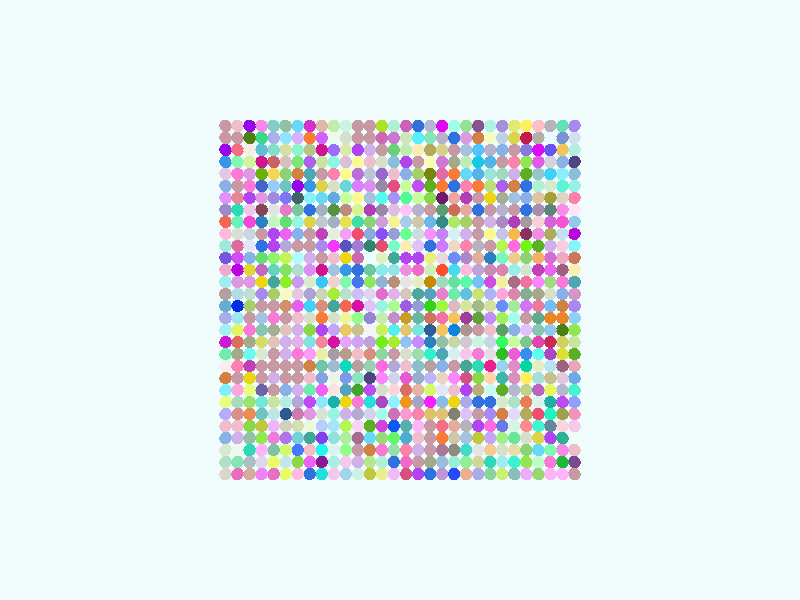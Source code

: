 global_settings {
  assumed_gamma 1
}
light_source {
  <-0.6, 1.6, 3.7>*10000
  rgb 1.3
}
camera {
  location <0,0,100>
  look_at <0,0,0>
}
background {
  color rgb < 0.87, 0.97, 0.97 >
}
sphere {
< -29.0, -29.0, 0 >, 1.0

pigment { color rgb < 0.5695252878166315, 0.31867769909631904, 0.3741028710892259 >
}}
sphere {
< -29.0, -27.0, 0 >, 1.0

pigment { color rgb < 0.18726813785400798, 0.06944468102442547, 0.26170277892074956 >
}}
sphere {
< -29.0, -25.0, 0 >, 1.0

pigment { color rgb < 0.8552434794785102, 0.5077788239878308, 0.6194615509450796 >
}}
sphere {
< -29.0, -23.0, 0 >, 1.0

pigment { color rgb < 0.8809411812386876, 0.9897015227986755, 0.9072993389412259 >
}}
sphere {
< -29.0, -21.0, 0 >, 1.0

pigment { color rgb < 0.9053915794061947, 0.578542441304081, 0.8221609555501415 >
}}
sphere {
< -29.0, -19.0, 0 >, 1.0

pigment { color rgb < 0.8779180601127762, 0.2947648215014381, 0.4843023142894126 >
}}
sphere {
< -29.0, -17.0, 0 >, 1.0

pigment { color rgb < 0.26771605876456683, 0.3580707575061566, 0.9578073381629522 >
}}
sphere {
< -29.0, -15.0, 0 >, 1.0

pigment { color rgb < 0.05945470296100641, 0.9050033840370945, 0.6164423706326634 >
}}
sphere {
< -29.0, -13.0, 0 >, 1.0

pigment { color rgb < 0.15340953071640318, 0.3897803625797751, 0.7984711681103004 >
}}
sphere {
< -29.0, -11.0, 0 >, 1.0

pigment { color rgb < 0.7876032255570998, 0.38714295791025843, 0.48764303102511775 >
}}
sphere {
< -29.0, -9.0, 0 >, 1.0

pigment { color rgb < 0.11202392524875471, 0.42244719977492096, 0.016551152520733803 >
}}
sphere {
< -29.0, -7.0, 0 >, 1.0

pigment { color rgb < 0.5797900029763962, 0.7850689269127282, 0.3393511746827693 >
}}
sphere {
< -29.0, -5.0, 0 >, 1.0

pigment { color rgb < 0.2783546882245309, 0.796230897779322, 0.08202997363841302 >
}}
sphere {
< -29.0, -3.0, 0 >, 1.0

pigment { color rgb < 0.2660762271007492, 0.6428741683229892, 0.895235044141145 >
}}
sphere {
< -29.0, -1.0, 0 >, 1.0

pigment { color rgb < 0.3976835042576087, 0.24778323546582426, 0.8628895834014656 >
}}
sphere {
< -29.0, 1.0, 0 >, 1.0

pigment { color rgb < 0.6604639994981151, 0.30321052687495587, 0.5631364393488097 >
}}
sphere {
< -29.0, 3.0, 0 >, 1.0

pigment { color rgb < 0.0773173517623319, 0.3884831600310874, 0.45164755305706183 >
}}
sphere {
< -29.0, 5.0, 0 >, 1.0

pigment { color rgb < 0.9383206154569532, 0.854502127554, 0.44837180140559196 >
}}
sphere {
< -29.0, 7.0, 0 >, 1.0

pigment { color rgb < 0.6264580935743734, 0.17789889271211623, 0.11558278903719021 >
}}
sphere {
< -29.0, 9.0, 0 >, 1.0

pigment { color rgb < 0.2398785417179603, 0.9132361619940493, 0.9417895534979996 >
}}
sphere {
< -29.0, 11.0, 0 >, 1.0

pigment { color rgb < 0.46530732578371337, 0.0025450837233232937, 0.7020913233925626 >
}}
sphere {
< -29.0, 13.0, 0 >, 1.0

pigment { color rgb < 0.28924214320209674, 0.575834830618449, 0.8354480789309227 >
}}
sphere {
< -29.0, 15.0, 0 >, 1.0

pigment { color rgb < 0.9870549043352863, 0.7835444648322945, 0.9184769433847166 >
}}
sphere {
< -29.0, 17.0, 0 >, 1.0

pigment { color rgb < 0.9756851393274008, 0.21888502374334584, 0.40529385126412665 >
}}
sphere {
< -29.0, 19.0, 0 >, 1.0

pigment { color rgb < 0.31899524838693216, 0.8534579083468452, 0.7889381654514136 >
}}
sphere {
< -29.0, 21.0, 0 >, 1.0

pigment { color rgb < 0.25741735208436634, 0.5239851466307015, 0.6925814693521349 >
}}
sphere {
< -29.0, 23.0, 0 >, 1.0

pigment { color rgb < 0.07431330725892404, 0.061727366935150685, 0.209040771652103 >
}}
sphere {
< -29.0, 25.0, 0 >, 1.0

pigment { color rgb < 0.4574761113952438, 0.8582639197073902, 0.74465052123029 >
}}
sphere {
< -29.0, 27.0, 0 >, 1.0

pigment { color rgb < 0.6338096087060063, 0.7611737688207403, 0.854912571509592 >
}}
sphere {
< -29.0, 29.0, 0 >, 1.0

pigment { color rgb < 0.3976835042576087, 0.24778323546582426, 0.8628895834014656 >
}}
sphere {
< -27.0, -29.0, 0 >, 1.0

pigment { color rgb < 0.9888693754023978, 0.4547094325539389, 0.943598182535279 >
}}
sphere {
< -27.0, -27.0, 0 >, 1.0

pigment { color rgb < 0.013591265221803539, 0.4879681403879409, 0.04299452059588582 >
}}
sphere {
< -27.0, -25.0, 0 >, 1.0

pigment { color rgb < 0.9053546984632017, 0.2556702562656089, 0.7827747014486499 >
}}
sphere {
< -27.0, -23.0, 0 >, 1.0

pigment { color rgb < 0.024021737842712887, 0.43949120723412194, 0.30552699891676516 >
}}
sphere {
< -27.0, -21.0, 0 >, 1.0

pigment { color rgb < 0.9809434644815763, 0.6529815928485851, 0.7421697041882351 >
}}
sphere {
< -27.0, -19.0, 0 >, 1.0

pigment { color rgb < 0.31734567003611747, 0.36542468791919747, 0.07302307518689843 >
}}
sphere {
< -27.0, -17.0, 0 >, 1.0

pigment { color rgb < 0.5029131545372695, 0.07072738389489897, 0.8828174796768525 >
}}
sphere {
< -27.0, -15.0, 0 >, 1.0

pigment { color rgb < 0.46361539116685446, 0.4760698662794769, 0.6106293899615526 >
}}
sphere {
< -27.0, -13.0, 0 >, 1.0

pigment { color rgb < 0.7692054925651006, 0.5801535721696057, 0.7173635885385593 >
}}
sphere {
< -27.0, -11.0, 0 >, 1.0

pigment { color rgb < 0.3409415927307653, 0.11892566398082483, 0.21022927800602176 >
}}
sphere {
< -27.0, -9.0, 0 >, 1.0

pigment { color rgb < 0.7328744197624221, 0.7460470425066923, 0.0308221596043452 >
}}
sphere {
< -27.0, -7.0, 0 >, 1.0

pigment { color rgb < 0.6276517043650549, 0.6325219577713086, 0.11100253912897051 >
}}
sphere {
< -27.0, -5.0, 0 >, 1.0

pigment { color rgb < 0.07688877436523389, 0.21221816157522833, 0.006098920561668386 >
}}
sphere {
< -27.0, -3.0, 0 >, 1.0

pigment { color rgb < 0.8385141701964676, 0.22980527974208853, 0.021397594984015167 >
}}
sphere {
< -27.0, -1.0, 0 >, 1.0

pigment { color rgb < 0.6471296997730998, 0.21967219993449816, 0.058724125839627606 >
}}
sphere {
< -27.0, 1.0, 0 >, 1.0

pigment { color rgb < 0.2495042126602356, 0.4383053338165357, 0.805448163205039 >
}}
sphere {
< -27.0, 3.0, 0 >, 1.0

pigment { color rgb < 0.9567659236282327, 0.19060293577906418, 0.6819724316043477 >
}}
sphere {
< -27.0, 5.0, 0 >, 1.0

pigment { color rgb < 0.3409415927307653, 0.11892566398082483, 0.21022927800602176 >
}}
sphere {
< -27.0, 7.0, 0 >, 1.0

pigment { color rgb < 0.8472467748690609, 0.39903344419597253, 0.5333020710393727 >
}}
sphere {
< -27.0, 9.0, 0 >, 1.0

pigment { color rgb < 0.9101304585588725, 0.6273434767525171, 0.7465555358336482 >
}}
sphere {
< -27.0, 11.0, 0 >, 1.0

pigment { color rgb < 0.5587528831027305, 0.7406185157272357, 0.8838285550110087 >
}}
sphere {
< -27.0, 13.0, 0 >, 1.0

pigment { color rgb < 0.9094237802030503, 0.0875894858441969, 0.6596486745484771 >
}}
sphere {
< -27.0, 15.0, 0 >, 1.0

pigment { color rgb < 0.9497166272098959, 0.26148672019244623, 0.8272070152715651 >
}}
sphere {
< -27.0, 17.0, 0 >, 1.0

pigment { color rgb < 0.7055702794757334, 0.6721705402965916, 0.5593173062019683 >
}}
sphere {
< -27.0, 19.0, 0 >, 1.0

pigment { color rgb < 0.10768977007540559, 0.9047255521298134, 0.655326927096255 >
}}
sphere {
< -27.0, 21.0, 0 >, 1.0

pigment { color rgb < 0.25977149183291415, 0.8628650106030099, 0.9674839167529665 >
}}
sphere {
< -27.0, 23.0, 0 >, 1.0

pigment { color rgb < 0.2495042126602356, 0.4383053338165357, 0.805448163205039 >
}}
sphere {
< -27.0, 25.0, 0 >, 1.0

pigment { color rgb < 0.8789999841561147, 0.553306922465337, 0.11237246811098645 >
}}
sphere {
< -27.0, 27.0, 0 >, 1.0

pigment { color rgb < 0.19101839286183808, 0.28557945931938045, 0.6343328745904454 >
}}
sphere {
< -27.0, 29.0, 0 >, 1.0

pigment { color rgb < 0.131303573484564, 0.7351147301662594, 0.4987272408389106 >
}}
sphere {
< -25.0, -29.0, 0 >, 1.0

pigment { color rgb < 0.9888693754023978, 0.4547094325539389, 0.943598182535279 >
}}
sphere {
< -25.0, -27.0, 0 >, 1.0

pigment { color rgb < 0.9567659236282327, 0.19060293577906418, 0.6819724316043477 >
}}
sphere {
< -25.0, -25.0, 0 >, 1.0

pigment { color rgb < 0.21521314409415548, 0.9558781321294068, 0.4382799214096512 >
}}
sphere {
< -25.0, -23.0, 0 >, 1.0

pigment { color rgb < 0.44001643710837646, 0.0571464265756636, 0.866790886240306 >
}}
sphere {
< -25.0, -21.0, 0 >, 1.0

pigment { color rgb < 0.12364346656463743, 0.24344610099124864, 0.3389990989574091 >
}}
sphere {
< -25.0, -19.0, 0 >, 1.0

pigment { color rgb < 0.01627382235166719, 0.9076215466270754, 0.5328030253063216 >
}}
sphere {
< -25.0, -17.0, 0 >, 1.0

pigment { color rgb < 0.014267714152099709, 0.42058461496537247, 0.36904042654085534 >
}}
sphere {
< -25.0, -15.0, 0 >, 1.0

pigment { color rgb < 0.8231319388870407, 0.9166996513408044, 0.12654533878372753 >
}}
sphere {
< -25.0, -13.0, 0 >, 1.0

pigment { color rgb < 0.5623923154613295, 0.5351142239569586, 0.2667020861286242 >
}}
sphere {
< -25.0, -11.0, 0 >, 1.0

pigment { color rgb < 0.47891993335796534, 0.766123346731896, 0.8699437600179171 >
}}
sphere {
< -25.0, -9.0, 0 >, 1.0

pigment { color rgb < 0.4035209528184225, 0.06483259819745435, 0.5453298062455462 >
}}
sphere {
< -25.0, -7.0, 0 >, 1.0

pigment { color rgb < 0.5823288376994091, 0.022273073894798934, 0.09209380878632678 >
}}
sphere {
< -25.0, -5.0, 0 >, 1.0

pigment { color rgb < 0.28924214320209674, 0.575834830618449, 0.8354480789309227 >
}}
sphere {
< -25.0, -3.0, 0 >, 1.0

pigment { color rgb < 0.8385141701964676, 0.22980527974208853, 0.021397594984015167 >
}}
sphere {
< -25.0, -1.0, 0 >, 1.0

pigment { color rgb < 0.1779654300062007, 0.5105365543989161, 0.9302665318712653 >
}}
sphere {
< -25.0, 1.0, 0 >, 1.0

pigment { color rgb < 0.6702142459879857, 0.7446392414724926, 0.5749367519252894 >
}}
sphere {
< -25.0, 3.0, 0 >, 1.0

pigment { color rgb < 0.3536453595224166, 0.706051485629031, 0.2143096043279632 >
}}
sphere {
< -25.0, 5.0, 0 >, 1.0

pigment { color rgb < 0.8402902156597165, 0.12324655904260118, 0.9004478048869533 >
}}
sphere {
< -25.0, 7.0, 0 >, 1.0

pigment { color rgb < 0.6716571783739533, 0.1520659489941526, 0.6476591069479706 >
}}
sphere {
< -25.0, 9.0, 0 >, 1.0

pigment { color rgb < 0.6378819987218992, 0.4266456312559088, 0.8033610512980461 >
}}
sphere {
< -25.0, 11.0, 0 >, 1.0

pigment { color rgb < 0.44182588506402365, 0.39807187485255013, 0.12275579662881275 >
}}
sphere {
< -25.0, 13.0, 0 >, 1.0

pigment { color rgb < 0.6665352693947968, 0.12113120337855143, 0.6866283762784055 >
}}
sphere {
< -25.0, 15.0, 0 >, 1.0

pigment { color rgb < 0.11760564567798892, 0.23246250924364376, 0.19376792832638523 >
}}
sphere {
< -25.0, 17.0, 0 >, 1.0

pigment { color rgb < 0.381276052816535, 0.34814419367836, 0.04033940330242736 >
}}
sphere {
< -25.0, 19.0, 0 >, 1.0

pigment { color rgb < 0.6882803624981045, 0.8208190447419125, 0.6123353363352816 >
}}
sphere {
< -25.0, 21.0, 0 >, 1.0

pigment { color rgb < 0.05228098964721639, 0.6385298079638435, 0.9259453920829654 >
}}
sphere {
< -25.0, 23.0, 0 >, 1.0

pigment { color rgb < 0.7002229230386934, 0.6294722291779223, 0.7149318377822229 >
}}
sphere {
< -25.0, 25.0, 0 >, 1.0

pigment { color rgb < 0.1341268623464077, 0.08949589425110938, 0.9004332254817361 >
}}
sphere {
< -25.0, 27.0, 0 >, 1.0

pigment { color rgb < 0.8386657318699563, 0.9552854500383614, 0.9841479998242285 >
}}
sphere {
< -25.0, 29.0, 0 >, 1.0

pigment { color rgb < 0.4769948432981578, 0.4446581387048635, 0.510561660544729 >
}}
sphere {
< -23.0, -29.0, 0 >, 1.0

pigment { color rgb < 0.3195540801796999, 0.6698713765420025, 0.1694942966843841 >
}}
sphere {
< -23.0, -27.0, 0 >, 1.0

pigment { color rgb < 0.5034340063606113, 0.983260675927416, 0.5832543298084175 >
}}
sphere {
< -23.0, -25.0, 0 >, 1.0

pigment { color rgb < 0.13201220595031782, 0.6906028169384957, 0.9080157840595571 >
}}
sphere {
< -23.0, -23.0, 0 >, 1.0

pigment { color rgb < 0.7266422831769108, 0.6471863290895258, 0.06946595487173957 >
}}
sphere {
< -23.0, -21.0, 0 >, 1.0

pigment { color rgb < 0.05945470296100641, 0.9050033840370945, 0.6164423706326634 >
}}
sphere {
< -23.0, -19.0, 0 >, 1.0

pigment { color rgb < 0.8820390228041564, 0.07215971204339022, 0.16800895412608774 >
}}
sphere {
< -23.0, -17.0, 0 >, 1.0

pigment { color rgb < 0.6796779102320895, 0.8912597942865188, 0.8069067188665475 >
}}
sphere {
< -23.0, -15.0, 0 >, 1.0

pigment { color rgb < 0.4854293501387408, 0.12819747357359035, 0.5592279744873063 >
}}
sphere {
< -23.0, -13.0, 0 >, 1.0

pigment { color rgb < 0.3824214550827454, 0.7330116902440593, 0.6903940180978038 >
}}
sphere {
< -23.0, -11.0, 0 >, 1.0

pigment { color rgb < 0.7826279917072776, 0.8471253189465517, 0.5408249864816781 >
}}
sphere {
< -23.0, -9.0, 0 >, 1.0

pigment { color rgb < 0.11419573014238493, 0.9738036825132492, 0.8626603120872784 >
}}
sphere {
< -23.0, -7.0, 0 >, 1.0

pigment { color rgb < 0.7621794878289817, 0.05992750730883045, 0.41642805284898654 >
}}
sphere {
< -23.0, -5.0, 0 >, 1.0

pigment { color rgb < 0.25131725555986295, 0.5571754176589455, 0.44540051799385105 >
}}
sphere {
< -23.0, -3.0, 0 >, 1.0

pigment { color rgb < 0.11642855971244093, 0.39929221965774375, 0.258631957866416 >
}}
sphere {
< -23.0, -1.0, 0 >, 1.0

pigment { color rgb < 0.8339788844777811, 0.18750495924211685, 0.3492978518505555 >
}}
sphere {
< -23.0, 1.0, 0 >, 1.0

pigment { color rgb < 0.36881541429963993, 0.40276380452340144, 0.24905348294709562 >
}}
sphere {
< -23.0, 3.0, 0 >, 1.0

pigment { color rgb < 0.9560953402361699, 0.23948748899858296, 0.9586987430219293 >
}}
sphere {
< -23.0, 5.0, 0 >, 1.0

pigment { color rgb < 0.5340377475294747, 0.049801555657166485, 0.4731458999317786 >
}}
sphere {
< -23.0, 7.0, 0 >, 1.0

pigment { color rgb < 0.9323137728975723, 0.4053230176568593, 0.1543654128993932 >
}}
sphere {
< -23.0, 9.0, 0 >, 1.0

pigment { color rgb < 0.11202392524875471, 0.42244719977492096, 0.016551152520733803 >
}}
sphere {
< -23.0, 11.0, 0 >, 1.0

pigment { color rgb < 0.8499312268169191, 0.27199130763764356, 0.7612174768435797 >
}}
sphere {
< -23.0, 13.0, 0 >, 1.0

pigment { color rgb < 0.9423962049498977, 0.6325254794804417, 0.6860491825390078 >
}}
sphere {
< -23.0, 15.0, 0 >, 1.0

pigment { color rgb < 0.3744402609555064, 0.2725656968291178, 0.4304692446393804 >
}}
sphere {
< -23.0, 17.0, 0 >, 1.0

pigment { color rgb < 0.7356014256406841, 0.5534628853982149, 0.3520952958417427 >
}}
sphere {
< -23.0, 19.0, 0 >, 1.0

pigment { color rgb < 0.415676142835151, 0.8680708457480388, 0.6411472927993783 >
}}
sphere {
< -23.0, 21.0, 0 >, 1.0

pigment { color rgb < 0.29437795938088107, 0.5725247211358889, 0.5993918417309595 >
}}
sphere {
< -23.0, 23.0, 0 >, 1.0

pigment { color rgb < 0.7728298096338988, 0.10057419286849745, 0.8387592810874882 >
}}
sphere {
< -23.0, 25.0, 0 >, 1.0

pigment { color rgb < 0.7023559189432711, 0.004477720211888969, 0.8840603683531417 >
}}
sphere {
< -23.0, 27.0, 0 >, 1.0

pigment { color rgb < 0.44753303167537495, 0.4392162106576427, 0.39127075590670246 >
}}
sphere {
< -23.0, 29.0, 0 >, 1.0

pigment { color rgb < 0.977896373969519, 0.5162784994919611, 0.5885816196997166 >
}}
sphere {
< -21.0, -29.0, 0 >, 1.0

pigment { color rgb < 0.8479372966342361, 0.41801898624802514, 0.9446912781851686 >
}}
sphere {
< -21.0, -27.0, 0 >, 1.0

pigment { color rgb < 0.2783546882245309, 0.796230897779322, 0.08202997363841302 >
}}
sphere {
< -21.0, -25.0, 0 >, 1.0

pigment { color rgb < 0.2597950494216953, 0.6544008098188707, 0.178656506680957 >
}}
sphere {
< -21.0, -23.0, 0 >, 1.0

pigment { color rgb < 0.6702142459879857, 0.7446392414724926, 0.5749367519252894 >
}}
sphere {
< -21.0, -21.0, 0 >, 1.0

pigment { color rgb < 0.9819652827947339, 0.2624045672557823, 0.2837691982441921 >
}}
sphere {
< -21.0, -19.0, 0 >, 1.0

pigment { color rgb < 0.45149873357552606, 0.40251902283516205, 0.10400000153531097 >
}}
sphere {
< -21.0, -17.0, 0 >, 1.0

pigment { color rgb < 0.8244261465208014, 0.20644608289487454, 0.08980375111407013 >
}}
sphere {
< -21.0, -15.0, 0 >, 1.0

pigment { color rgb < 0.5266017988741081, 0.6439598424555636, 0.24930024332122092 >
}}
sphere {
< -21.0, -13.0, 0 >, 1.0

pigment { color rgb < 0.9693863389333627, 0.8599531902922324, 0.09989140903922777 >
}}
sphere {
< -21.0, -11.0, 0 >, 1.0

pigment { color rgb < 5.48043617534244E-4, 0.6553509419967164, 0.3694799950036908 >
}}
sphere {
< -21.0, -9.0, 0 >, 1.0

pigment { color rgb < 0.04064176338496961, 0.25942900262051194, 0.8781652663424244 >
}}
sphere {
< -21.0, -7.0, 0 >, 1.0

pigment { color rgb < 0.2073478158794161, 0.5599020913012878, 0.28876676928077627 >
}}
sphere {
< -21.0, -5.0, 0 >, 1.0

pigment { color rgb < 0.7475086854707187, 0.5369588687707421, 0.9685497796758148 >
}}
sphere {
< -21.0, -3.0, 0 >, 1.0

pigment { color rgb < 0.5695252878166315, 0.31867769909631904, 0.3741028710892259 >
}}
sphere {
< -21.0, -1.0, 0 >, 1.0

pigment { color rgb < 0.6585826300647495, 0.17016114988222708, 0.8943960803800047 >
}}
sphere {
< -21.0, 1.0, 0 >, 1.0

pigment { color rgb < 0.23047839407500081, 0.4202995168624776, 0.29090336615787193 >
}}
sphere {
< -21.0, 3.0, 0 >, 1.0

pigment { color rgb < 0.8747352601962953, 0.17218644047488596, 0.3483830199583816 >
}}
sphere {
< -21.0, 5.0, 0 >, 1.0

pigment { color rgb < 0.6534800299844775, 0.7868108264660781, 0.6206965936382892 >
}}
sphere {
< -21.0, 7.0, 0 >, 1.0

pigment { color rgb < 0.2597950494216953, 0.6544008098188707, 0.178656506680957 >
}}
sphere {
< -21.0, 9.0, 0 >, 1.0

pigment { color rgb < 0.18255559741363192, 0.8890299894435789, 0.006933987525558072 >
}}
sphere {
< -21.0, 11.0, 0 >, 1.0

pigment { color rgb < 0.2503534245357023, 0.031259119996090656, 0.13098819898595238 >
}}
sphere {
< -21.0, 13.0, 0 >, 1.0

pigment { color rgb < 0.38022721970030326, 0.32627430944067826, 0.3558295317102338 >
}}
sphere {
< -21.0, 15.0, 0 >, 1.0

pigment { color rgb < 0.0283164061830663, 0.16765179490134963, 0.7207047217818566 >
}}
sphere {
< -21.0, 17.0, 0 >, 1.0

pigment { color rgb < 0.2495042126602356, 0.4383053338165357, 0.805448163205039 >
}}
sphere {
< -21.0, 19.0, 0 >, 1.0

pigment { color rgb < 0.0283164061830663, 0.16765179490134963, 0.7207047217818566 >
}}
sphere {
< -21.0, 21.0, 0 >, 1.0

pigment { color rgb < 0.11202392524875471, 0.42244719977492096, 0.016551152520733803 >
}}
sphere {
< -21.0, 23.0, 0 >, 1.0

pigment { color rgb < 0.2783546882245309, 0.796230897779322, 0.08202997363841302 >
}}
sphere {
< -21.0, 25.0, 0 >, 1.0

pigment { color rgb < 0.24488714073429163, 0.18302042760248372, 0.717470524968828 >
}}
sphere {
< -21.0, 27.0, 0 >, 1.0

pigment { color rgb < 0.5482557925261968, 0.009734574485051217, 0.0732644184155381 >
}}
sphere {
< -21.0, 29.0, 0 >, 1.0

pigment { color rgb < 0.9693863389333627, 0.8599531902922324, 0.09989140903922777 >
}}
sphere {
< -19.0, -29.0, 0 >, 1.0

pigment { color rgb < 0.25180053072300446, 0.5169782052492519, 0.48409382176492044 >
}}
sphere {
< -19.0, -27.0, 0 >, 1.0

pigment { color rgb < 0.03999287811276009, 0.9020762697116342, 0.624453702938001 >
}}
sphere {
< -19.0, -25.0, 0 >, 1.0

pigment { color rgb < 0.7953026139894733, 0.712823762126245, 0.40165594807714855 >
}}
sphere {
< -19.0, -23.0, 0 >, 1.0

pigment { color rgb < 0.14156145999337177, 0.7891295902187891, 0.33007711193649514 >
}}
sphere {
< -19.0, -21.0, 0 >, 1.0

pigment { color rgb < 0.6494693138592751, 0.9213033116087278, 0.7366568745934209 >
}}
sphere {
< -19.0, -19.0, 0 >, 1.0

pigment { color rgb < 0.768155115833344, 0.6955184478462416, 0.946048573738041 >
}}
sphere {
< -19.0, -17.0, 0 >, 1.0

pigment { color rgb < 0.42921742277095276, 0.7370913944005528, 0.5672075752498266 >
}}
sphere {
< -19.0, -15.0, 0 >, 1.0

pigment { color rgb < 0.46361539116685446, 0.4760698662794769, 0.6106293899615526 >
}}
sphere {
< -19.0, -13.0, 0 >, 1.0

pigment { color rgb < 0.6837856471111643, 0.2761637197461496, 0.5219386749319105 >
}}
sphere {
< -19.0, -11.0, 0 >, 1.0

pigment { color rgb < 0.7548915970877492, 0.26244376330239105, 0.5602838965980759 >
}}
sphere {
< -19.0, -9.0, 0 >, 1.0

pigment { color rgb < 0.8537654436072594, 0.10569725080994341, 0.691075753741238 >
}}
sphere {
< -19.0, -7.0, 0 >, 1.0

pigment { color rgb < 0.5769694242123873, 0.9793842692086254, 0.33658527228105883 >
}}
sphere {
< -19.0, -5.0, 0 >, 1.0

pigment { color rgb < 0.2495042126602356, 0.4383053338165357, 0.805448163205039 >
}}
sphere {
< -19.0, -3.0, 0 >, 1.0

pigment { color rgb < 0.3576681616028783, 0.9857786800444976, 0.7655350720676507 >
}}
sphere {
< -19.0, -1.0, 0 >, 1.0

pigment { color rgb < 0.3707851705151439, 0.8155723205375937, 0.33682886110714816 >
}}
sphere {
< -19.0, 1.0, 0 >, 1.0

pigment { color rgb < 0.7210995113054306, 0.2261491482762954, 0.43402633217106634 >
}}
sphere {
< -19.0, 3.0, 0 >, 1.0

pigment { color rgb < 0.3994885535662146, 0.15002278605749997, 0.23963510206146743 >
}}
sphere {
< -19.0, 5.0, 0 >, 1.0

pigment { color rgb < 0.31899524838693216, 0.8534579083468452, 0.7889381654514136 >
}}
sphere {
< -19.0, 7.0, 0 >, 1.0

pigment { color rgb < 0.8329647061487313, 0.6171315777628953, 0.2579719758974215 >
}}
sphere {
< -19.0, 9.0, 0 >, 1.0

pigment { color rgb < 0.9990431366729917, 0.14828820268466691, 0.7392523979739918 >
}}
sphere {
< -19.0, 11.0, 0 >, 1.0

pigment { color rgb < 0.9273607094024862, 0.4712938295281466, 0.08099414814319106 >
}}
sphere {
< -19.0, 13.0, 0 >, 1.0

pigment { color rgb < 0.4410321090948428, 0.04822188991268872, 0.4659507701342498 >
}}
sphere {
< -19.0, 15.0, 0 >, 1.0

pigment { color rgb < 0.5695252878166315, 0.31867769909631904, 0.3741028710892259 >
}}
sphere {
< -19.0, 17.0, 0 >, 1.0

pigment { color rgb < 0.3720431111124225, 0.5304831734895981, 0.7465120084090581 >
}}
sphere {
< -19.0, 19.0, 0 >, 1.0

pigment { color rgb < 0.6471296997730998, 0.21967219993449816, 0.058724125839627606 >
}}
sphere {
< -19.0, 21.0, 0 >, 1.0

pigment { color rgb < 0.6378819987218992, 0.4266456312559088, 0.8033610512980461 >
}}
sphere {
< -19.0, 23.0, 0 >, 1.0

pigment { color rgb < 0.9756851393274008, 0.21888502374334584, 0.40529385126412665 >
}}
sphere {
< -19.0, 25.0, 0 >, 1.0

pigment { color rgb < 0.5695252878166315, 0.31867769909631904, 0.3741028710892259 >
}}
sphere {
< -19.0, 27.0, 0 >, 1.0

pigment { color rgb < 0.7266422831769108, 0.6471863290895258, 0.06946595487173957 >
}}
sphere {
< -19.0, 29.0, 0 >, 1.0

pigment { color rgb < 0.7533535333907952, 0.8145647122871841, 0.1645903377741993 >
}}
sphere {
< -17.0, -29.0, 0 >, 1.0

pigment { color rgb < 0.5867813857134399, 0.8686420544079624, 0.16598214025806435 >
}}
sphere {
< -17.0, -27.0, 0 >, 1.0

pigment { color rgb < 0.3484034979997298, 0.8427472069990959, 0.8761165261327507 >
}}
sphere {
< -17.0, -25.0, 0 >, 1.0

pigment { color rgb < 0.6702142459879857, 0.7446392414724926, 0.5749367519252894 >
}}
sphere {
< -17.0, -23.0, 0 >, 1.0

pigment { color rgb < 0.3548609268473474, 0.8748286232152727, 0.22715683481901738 >
}}
sphere {
< -17.0, -21.0, 0 >, 1.0

pigment { color rgb < 0.1427917622089897, 0.19076483080689954, 0.7779005723501355 >
}}
sphere {
< -17.0, -19.0, 0 >, 1.0

pigment { color rgb < 0.6471296997730998, 0.21967219993449816, 0.058724125839627606 >
}}
sphere {
< -17.0, -17.0, 0 >, 1.0

pigment { color rgb < 0.6882803624981045, 0.8208190447419125, 0.6123353363352816 >
}}
sphere {
< -17.0, -15.0, 0 >, 1.0

pigment { color rgb < 0.11202392524875471, 0.42244719977492096, 0.016551152520733803 >
}}
sphere {
< -17.0, -13.0, 0 >, 1.0

pigment { color rgb < 0.051431367599248934, 0.47566868454955813, 0.3801276797947616 >
}}
sphere {
< -17.0, -11.0, 0 >, 1.0

pigment { color rgb < 0.31861148633449476, 0.6459300682209845, 0.8141595789751505 >
}}
sphere {
< -17.0, -9.0, 0 >, 1.0

pigment { color rgb < 0.02712662002361499, 0.499907321834828, 0.01327866840408376 >
}}
sphere {
< -17.0, -7.0, 0 >, 1.0

pigment { color rgb < 0.037267998072683106, 0.9557692718138481, 0.11625426661348426 >
}}
sphere {
< -17.0, -5.0, 0 >, 1.0

pigment { color rgb < 0.11005535104818343, 0.3445383503224059, 0.1278832824693671 >
}}
sphere {
< -17.0, -3.0, 0 >, 1.0

pigment { color rgb < 0.38321531545837983, 0.8562305388284345, 0.10045397071041395 >
}}
sphere {
< -17.0, -1.0, 0 >, 1.0

pigment { color rgb < 0.1514234190591207, 0.26376723132819935, 0.9571076419604531 >
}}
sphere {
< -17.0, 1.0, 0 >, 1.0

pigment { color rgb < 0.9938765953429347, 0.37448856342455183, 0.7106263395767726 >
}}
sphere {
< -17.0, 3.0, 0 >, 1.0

pigment { color rgb < 0.8891134590849966, 0.8572847653186166, 0.34266646526405686 >
}}
sphere {
< -17.0, 5.0, 0 >, 1.0

pigment { color rgb < 0.7210995113054306, 0.2261491482762954, 0.43402633217106634 >
}}
sphere {
< -17.0, 7.0, 0 >, 1.0

pigment { color rgb < 0.17764106918856026, 0.9486391167876232, 0.5149816175278643 >
}}
sphere {
< -17.0, 9.0, 0 >, 1.0

pigment { color rgb < 0.4608014080451954, 0.9183484333639508, 0.09223296568216677 >
}}
sphere {
< -17.0, 11.0, 0 >, 1.0

pigment { color rgb < 0.5851079544591722, 0.5450065582699616, 0.7860800619860796 >
}}
sphere {
< -17.0, 13.0, 0 >, 1.0

pigment { color rgb < 0.4067996134523405, 0.24720942961242198, 0.576718671465554 >
}}
sphere {
< -17.0, 15.0, 0 >, 1.0

pigment { color rgb < 0.47754294233458905, 0.4400597080078483, 0.6052711481605729 >
}}
sphere {
< -17.0, 17.0, 0 >, 1.0

pigment { color rgb < 0.377820253366964, 0.4205893507816182, 0.2943775530102475 >
}}
sphere {
< -17.0, 19.0, 0 >, 1.0

pigment { color rgb < 0.4255476676630766, 0.11433000344750754, 0.7969284942277705 >
}}
sphere {
< -17.0, 21.0, 0 >, 1.0

pigment { color rgb < 0.3411643734657078, 0.7091788471262447, 0.5058895741865042 >
}}
sphere {
< -17.0, 23.0, 0 >, 1.0

pigment { color rgb < 0.5695252878166315, 0.31867769909631904, 0.3741028710892259 >
}}
sphere {
< -17.0, 25.0, 0 >, 1.0

pigment { color rgb < 0.2495042126602356, 0.4383053338165357, 0.805448163205039 >
}}
sphere {
< -17.0, 27.0, 0 >, 1.0

pigment { color rgb < 0.5118225827802235, 0.6484175675407806, 0.7714980608817246 >
}}
sphere {
< -17.0, 29.0, 0 >, 1.0

pigment { color rgb < 0.3692509343503667, 0.2753485950431135, 0.7305569761523131 >
}}
sphere {
< -15.0, -29.0, 0 >, 1.0

pigment { color rgb < 0.24310173955100622, 0.6561951798019625, 0.3435957668293024 >
}}
sphere {
< -15.0, -27.0, 0 >, 1.0

pigment { color rgb < 0.027571009742493824, 0.6821641034552668, 0.45979035683277825 >
}}
sphere {
< -15.0, -25.0, 0 >, 1.0

pigment { color rgb < 0.8832086824788232, 0.5995876171142824, 0.29314476773949316 >
}}
sphere {
< -15.0, -23.0, 0 >, 1.0

pigment { color rgb < 0.5576222142913737, 0.3689740781725004, 0.8833355526144329 >
}}
sphere {
< -15.0, -21.0, 0 >, 1.0

pigment { color rgb < 0.9990431366729917, 0.14828820268466691, 0.7392523979739918 >
}}
sphere {
< -15.0, -19.0, 0 >, 1.0

pigment { color rgb < 0.3976835042576087, 0.24778323546582426, 0.8628895834014656 >
}}
sphere {
< -15.0, -17.0, 0 >, 1.0

pigment { color rgb < 0.0283164061830663, 0.16765179490134963, 0.7207047217818566 >
}}
sphere {
< -15.0, -15.0, 0 >, 1.0

pigment { color rgb < 0.583950904707564, 0.9366087206329904, 0.9016891482986888 >
}}
sphere {
< -15.0, -13.0, 0 >, 1.0

pigment { color rgb < 0.9985641590198111, 0.6617799815212809, 0.40123504621242345 >
}}
sphere {
< -15.0, -11.0, 0 >, 1.0

pigment { color rgb < 0.8423377309681835, 0.015340314847789416, 0.2672827819257305 >
}}
sphere {
< -15.0, -9.0, 0 >, 1.0

pigment { color rgb < 0.8055233360048412, 0.6986404276478216, 0.7972437221180289 >
}}
sphere {
< -15.0, -7.0, 0 >, 1.0

pigment { color rgb < 0.57735072072337, 0.6687770197582515, 0.7713328768939323 >
}}
sphere {
< -15.0, -5.0, 0 >, 1.0

pigment { color rgb < 0.8552434794785102, 0.5077788239878308, 0.6194615509450796 >
}}
sphere {
< -15.0, -3.0, 0 >, 1.0

pigment { color rgb < 0.5208325936494884, 0.26874547526020587, 0.9361167976819255 >
}}
sphere {
< -15.0, -1.0, 0 >, 1.0

pigment { color rgb < 0.6700665103819651, 0.7383537497943579, 0.3279531213430271 >
}}
sphere {
< -15.0, 1.0, 0 >, 1.0

pigment { color rgb < 0.4270516262099374, 0.4426142071394866, 0.8985224841597452 >
}}
sphere {
< -15.0, 3.0, 0 >, 1.0

pigment { color rgb < 0.6170586757304344, 0.07880476848511131, 0.7261030692877194 >
}}
sphere {
< -15.0, 5.0, 0 >, 1.0

pigment { color rgb < 0.5692992600226828, 0.26110146532990575, 0.43584121000361076 >
}}
sphere {
< -15.0, 7.0, 0 >, 1.0

pigment { color rgb < 0.02528520865897399, 0.2169417130544068, 0.5092855296687548 >
}}
sphere {
< -15.0, 9.0, 0 >, 1.0

pigment { color rgb < 0.5695252878166315, 0.31867769909631904, 0.3741028710892259 >
}}
sphere {
< -15.0, 11.0, 0 >, 1.0

pigment { color rgb < 0.9630197826463741, 0.9503964484998012, 0.287212261990501 >
}}
sphere {
< -15.0, 13.0, 0 >, 1.0

pigment { color rgb < 0.6378819987218992, 0.4266456312559088, 0.8033610512980461 >
}}
sphere {
< -15.0, 15.0, 0 >, 1.0

pigment { color rgb < 0.5695252878166315, 0.31867769909631904, 0.3741028710892259 >
}}
sphere {
< -15.0, 17.0, 0 >, 1.0

pigment { color rgb < 0.8405833015652104, 0.6670195807751592, 0.005942476313374745 >
}}
sphere {
< -15.0, 19.0, 0 >, 1.0

pigment { color rgb < 0.5074727941307587, 0.7336851459104581, 0.19916676407173461 >
}}
sphere {
< -15.0, 21.0, 0 >, 1.0

pigment { color rgb < 0.3117898634548747, 0.7824998126368319, 0.701910910100895 >
}}
sphere {
< -15.0, 23.0, 0 >, 1.0

pigment { color rgb < 0.0825147276568633, 0.4592302329397344, 0.7922049452263215 >
}}
sphere {
< -15.0, 25.0, 0 >, 1.0

pigment { color rgb < 0.47754294233458905, 0.4400597080078483, 0.6052711481605729 >
}}
sphere {
< -15.0, 27.0, 0 >, 1.0

pigment { color rgb < 0.9056144039841643, 0.9570068525610447, 0.557222794917754 >
}}
sphere {
< -15.0, 29.0, 0 >, 1.0

pigment { color rgb < 0.4160468488412473, 0.8977750297960791, 0.7687777613197713 >
}}
sphere {
< -13.0, -29.0, 0 >, 1.0

pigment { color rgb < 0.40781140682401196, 0.40677291152222117, 0.8328853950842824 >
}}
sphere {
< -13.0, -27.0, 0 >, 1.0

pigment { color rgb < 0.6431257025939836, 0.6647502189921554, 0.3152299049253523 >
}}
sphere {
< -13.0, -25.0, 0 >, 1.0

pigment { color rgb < 0.7749075033700573, 0.7754146749169143, 0.7756613962623327 >
}}
sphere {
< -13.0, -23.0, 0 >, 1.0

pigment { color rgb < 0.5283347844033693, 0.5769845631117053, 0.05014254222620529 >
}}
sphere {
< -13.0, -21.0, 0 >, 1.0

pigment { color rgb < 0.44001643710837646, 0.0571464265756636, 0.866790886240306 >
}}
sphere {
< -13.0, -19.0, 0 >, 1.0

pigment { color rgb < 0.5695252878166315, 0.31867769909631904, 0.3741028710892259 >
}}
sphere {
< -13.0, -17.0, 0 >, 1.0

pigment { color rgb < 0.0283164061830663, 0.16765179490134963, 0.7207047217818566 >
}}
sphere {
< -13.0, -15.0, 0 >, 1.0

pigment { color rgb < 0.48558764820121947, 0.42389833549281675, 0.17375870785502245 >
}}
sphere {
< -13.0, -13.0, 0 >, 1.0

pigment { color rgb < 0.2556366694415658, 0.6885909079404381, 0.06884553462174448 >
}}
sphere {
< -13.0, -11.0, 0 >, 1.0

pigment { color rgb < 0.02656012343366354, 0.7003161343532569, 0.454088185965727 >
}}
sphere {
< -13.0, -9.0, 0 >, 1.0

pigment { color rgb < 0.9567659236282327, 0.19060293577906418, 0.6819724316043477 >
}}
sphere {
< -13.0, -7.0, 0 >, 1.0

pigment { color rgb < 0.591478922301289, 0.8923961487963961, 0.7561858358213204 >
}}
sphere {
< -13.0, -5.0, 0 >, 1.0

pigment { color rgb < 0.5695252878166315, 0.31867769909631904, 0.3741028710892259 >
}}
sphere {
< -13.0, -3.0, 0 >, 1.0

pigment { color rgb < 0.1259039615631964, 0.343781805042624, 0.04958347647160155 >
}}
sphere {
< -13.0, -1.0, 0 >, 1.0

pigment { color rgb < 0.35620402474375734, 0.49455814325993286, 0.23636032873009827 >
}}
sphere {
< -13.0, 1.0, 0 >, 1.0

pigment { color rgb < 0.606030615175109, 0.7543920808232277, 0.17709748471687137 >
}}
sphere {
< -13.0, 3.0, 0 >, 1.0

pigment { color rgb < 0.17647504679851023, 0.540591543945288, 0.9210311669453909 >
}}
sphere {
< -13.0, 5.0, 0 >, 1.0

pigment { color rgb < 0.5038171590026223, 0.36871358601088455, 0.6835760275305653 >
}}
sphere {
< -13.0, 7.0, 0 >, 1.0

pigment { color rgb < 0.7900175600995347, 0.40750868725355993, 0.34820846217421264 >
}}
sphere {
< -13.0, 9.0, 0 >, 1.0

pigment { color rgb < 0.4769948432981578, 0.4446581387048635, 0.510561660544729 >
}}
sphere {
< -13.0, 11.0, 0 >, 1.0

pigment { color rgb < 0.5695252878166315, 0.31867769909631904, 0.3741028710892259 >
}}
sphere {
< -13.0, 13.0, 0 >, 1.0

pigment { color rgb < 0.5695252878166315, 0.31867769909631904, 0.3741028710892259 >
}}
sphere {
< -13.0, 15.0, 0 >, 1.0

pigment { color rgb < 0.0283164061830663, 0.16765179490134963, 0.7207047217818566 >
}}
sphere {
< -13.0, 17.0, 0 >, 1.0

pigment { color rgb < 0.5695252878166315, 0.31867769909631904, 0.3741028710892259 >
}}
sphere {
< -13.0, 19.0, 0 >, 1.0

pigment { color rgb < 0.9294156331233164, 0.2014244202239147, 0.038409246303444 >
}}
sphere {
< -13.0, 21.0, 0 >, 1.0

pigment { color rgb < 0.0825147276568633, 0.4592302329397344, 0.7922049452263215 >
}}
sphere {
< -13.0, 23.0, 0 >, 1.0

pigment { color rgb < 0.0079047693112545, 0.5926490409825054, 0.7895451238474607 >
}}
sphere {
< -13.0, 25.0, 0 >, 1.0

pigment { color rgb < 0.08681627410204673, 0.5542345921786698, 0.9678035557425296 >
}}
sphere {
< -13.0, 27.0, 0 >, 1.0

pigment { color rgb < 0.6471296997730998, 0.21967219993449816, 0.058724125839627606 >
}}
sphere {
< -13.0, 29.0, 0 >, 1.0

pigment { color rgb < 0.25516889888002625, 0.08537092218896036, 0.27965639801589137 >
}}
sphere {
< -11.0, -29.0, 0 >, 1.0

pigment { color rgb < 0.8344150497205638, 0.43056679254339947, 0.2843020955764187 >
}}
sphere {
< -11.0, -27.0, 0 >, 1.0

pigment { color rgb < 0.2758693325019379, 0.8603409422226521, 0.29664251264209607 >
}}
sphere {
< -11.0, -25.0, 0 >, 1.0

pigment { color rgb < 0.04546283547788921, 0.7281134724260606, 0.5996866025056731 >
}}
sphere {
< -11.0, -23.0, 0 >, 1.0

pigment { color rgb < 0.3720431111124225, 0.5304831734895981, 0.7465120084090581 >
}}
sphere {
< -11.0, -21.0, 0 >, 1.0

pigment { color rgb < 0.4769948432981578, 0.4446581387048635, 0.510561660544729 >
}}
sphere {
< -11.0, -19.0, 0 >, 1.0

pigment { color rgb < 0.7475086854707187, 0.5369588687707421, 0.9685497796758148 >
}}
sphere {
< -11.0, -17.0, 0 >, 1.0

pigment { color rgb < 0.40781140682401196, 0.40677291152222117, 0.8328853950842824 >
}}
sphere {
< -11.0, -15.0, 0 >, 1.0

pigment { color rgb < 0.44001643710837646, 0.0571464265756636, 0.866790886240306 >
}}
sphere {
< -11.0, -13.0, 0 >, 1.0

pigment { color rgb < 0.6439285074546519, 0.08477916742681946, 0.2288192083623506 >
}}
sphere {
< -11.0, -11.0, 0 >, 1.0

pigment { color rgb < 0.056078217068342706, 0.38258523527315746, 0.3077708343631408 >
}}
sphere {
< -11.0, -9.0, 0 >, 1.0

pigment { color rgb < 0.9053915794061947, 0.578542441304081, 0.8221609555501415 >
}}
sphere {
< -11.0, -7.0, 0 >, 1.0

pigment { color rgb < 0.6279705247597417, 0.5876803020574025, 0.6012875533686929 >
}}
sphere {
< -11.0, -5.0, 0 >, 1.0

pigment { color rgb < 0.4290925628461365, 0.2978974162707939, 0.2672692729424998 >
}}
sphere {
< -11.0, -3.0, 0 >, 1.0

pigment { color rgb < 0.35085865877919586, 0.04458313423928362, 0.3318161256645541 >
}}
sphere {
< -11.0, -1.0, 0 >, 1.0

pigment { color rgb < 0.6788389950835073, 0.7857388758913351, 0.33309920553454964 >
}}
sphere {
< -11.0, 1.0, 0 >, 1.0

pigment { color rgb < 0.11828553027232613, 0.5316283763582571, 0.7348529738541564 >
}}
sphere {
< -11.0, 3.0, 0 >, 1.0

pigment { color rgb < 0.1054493708708496, 0.9378507994426128, 0.4031247819333934 >
}}
sphere {
< -11.0, 5.0, 0 >, 1.0

pigment { color rgb < 0.9931663852799893, 0.4890329989805092, 0.7134967606716976 >
}}
sphere {
< -11.0, 7.0, 0 >, 1.0

pigment { color rgb < 0.4067996134523405, 0.24720942961242198, 0.576718671465554 >
}}
sphere {
< -11.0, 9.0, 0 >, 1.0

pigment { color rgb < 0.9756851393274008, 0.21888502374334584, 0.40529385126412665 >
}}
sphere {
< -11.0, 11.0, 0 >, 1.0

pigment { color rgb < 0.6378819987218992, 0.4266456312559088, 0.8033610512980461 >
}}
sphere {
< -11.0, 13.0, 0 >, 1.0

pigment { color rgb < 0.38451126051711304, 0.6261968817946512, 0.13932826649533814 >
}}
sphere {
< -11.0, 15.0, 0 >, 1.0

pigment { color rgb < 0.8131346029349649, 0.3951897941928054, 0.3619756405267369 >
}}
sphere {
< -11.0, 17.0, 0 >, 1.0

pigment { color rgb < 0.4410321090948428, 0.04822188991268872, 0.4659507701342498 >
}}
sphere {
< -11.0, 19.0, 0 >, 1.0

pigment { color rgb < 0.9756851393274008, 0.21888502374334584, 0.40529385126412665 >
}}
sphere {
< -11.0, 21.0, 0 >, 1.0

pigment { color rgb < 0.13201220595031782, 0.6906028169384957, 0.9080157840595571 >
}}
sphere {
< -11.0, 23.0, 0 >, 1.0

pigment { color rgb < 0.5031613583129744, 0.8501972977245507, 0.4574267668772827 >
}}
sphere {
< -11.0, 25.0, 0 >, 1.0

pigment { color rgb < 0.3720431111124225, 0.5304831734895981, 0.7465120084090581 >
}}
sphere {
< -11.0, 27.0, 0 >, 1.0

pigment { color rgb < 0.7084270495285595, 0.3237297610115559, 0.7575210886745463 >
}}
sphere {
< -11.0, 29.0, 0 >, 1.0

pigment { color rgb < 0.2778304554659575, 0.7788642515265732, 0.2736396171363834 >
}}
sphere {
< -9.0, -29.0, 0 >, 1.0

pigment { color rgb < 0.020041412234016676, 0.06928544546512738, 0.9342733505979823 >
}}
sphere {
< -9.0, -27.0, 0 >, 1.0

pigment { color rgb < 0.3297581197803128, 0.8434331994501526, 0.6651316893746753 >
}}
sphere {
< -9.0, -25.0, 0 >, 1.0

pigment { color rgb < 0.2582859236589613, 0.26246932354912145, 0.20867753843848735 >
}}
sphere {
< -9.0, -23.0, 0 >, 1.0

pigment { color rgb < 0.6267910657318205, 0.5692160343541686, 0.4019621011561102 >
}}
sphere {
< -9.0, -21.0, 0 >, 1.0

pigment { color rgb < 0.7900175600995347, 0.40750868725355993, 0.34820846217421264 >
}}
sphere {
< -9.0, -19.0, 0 >, 1.0

pigment { color rgb < 0.216637867044427, 0.22670751272708645, 0.14326471358605253 >
}}
sphere {
< -9.0, -17.0, 0 >, 1.0

pigment { color rgb < 0.8405833015652104, 0.6670195807751592, 0.005942476313374745 >
}}
sphere {
< -9.0, -15.0, 0 >, 1.0

pigment { color rgb < 0.8552434794785102, 0.5077788239878308, 0.6194615509450796 >
}}
sphere {
< -9.0, -13.0, 0 >, 1.0

pigment { color rgb < 0.9560953402361699, 0.23948748899858296, 0.9586987430219293 >
}}
sphere {
< -9.0, -11.0, 0 >, 1.0

pigment { color rgb < 0.5695252878166315, 0.31867769909631904, 0.3741028710892259 >
}}
sphere {
< -9.0, -9.0, 0 >, 1.0

pigment { color rgb < 0.6654669201087011, 0.862080452336732, 0.9003815746279744 >
}}
sphere {
< -9.0, -7.0, 0 >, 1.0

pigment { color rgb < 0.5739710438531295, 0.6818985090123281, 0.3931754359830649 >
}}
sphere {
< -9.0, -5.0, 0 >, 1.0

pigment { color rgb < 0.0044437849814347175, 0.22521572606951756, 0.7341487995926776 >
}}
sphere {
< -9.0, -3.0, 0 >, 1.0

pigment { color rgb < 0.8789999841561147, 0.553306922465337, 0.11237246811098645 >
}}
sphere {
< -9.0, -1.0, 0 >, 1.0

pigment { color rgb < 0.7103667484843951, 0.49212547605012746, 0.5485599599856886 >
}}
sphere {
< -9.0, 1.0, 0 >, 1.0

pigment { color rgb < 0.15431547414886615, 0.8375999772530828, 0.4231498872336791 >
}}
sphere {
< -9.0, 3.0, 0 >, 1.0

pigment { color rgb < 0.13042817240883342, 0.7534391195598066, 0.35924937660855893 >
}}
sphere {
< -9.0, 5.0, 0 >, 1.0

pigment { color rgb < 0.06198017578239867, 0.7106205613626833, 0.8448614694697805 >
}}
sphere {
< -9.0, 7.0, 0 >, 1.0

pigment { color rgb < 0.1514234190591207, 0.26376723132819935, 0.9571076419604531 >
}}
sphere {
< -9.0, 9.0, 0 >, 1.0

pigment { color rgb < 0.8576870077081215, 0.6865252583166462, 0.5708674896895469 >
}}
sphere {
< -9.0, 11.0, 0 >, 1.0

pigment { color rgb < 0.6654669201087011, 0.862080452336732, 0.9003815746279744 >
}}
sphere {
< -9.0, 13.0, 0 >, 1.0

pigment { color rgb < 0.42910679224355897, 0.8092874501471858, 0.12881833314243307 >
}}
sphere {
< -9.0, 15.0, 0 >, 1.0

pigment { color rgb < 0.6306143657303563, 0.14822654438090377, 0.10076470247037306 >
}}
sphere {
< -9.0, 17.0, 0 >, 1.0

pigment { color rgb < 0.8131346029349649, 0.3951897941928054, 0.3619756405267369 >
}}
sphere {
< -9.0, 19.0, 0 >, 1.0

pigment { color rgb < 0.0283164061830663, 0.16765179490134963, 0.7207047217818566 >
}}
sphere {
< -9.0, 21.0, 0 >, 1.0

pigment { color rgb < 0.9294156331233164, 0.2014244202239147, 0.038409246303444 >
}}
sphere {
< -9.0, 23.0, 0 >, 1.0

pigment { color rgb < 0.36881541429963993, 0.40276380452340144, 0.24905348294709562 >
}}
sphere {
< -9.0, 25.0, 0 >, 1.0

pigment { color rgb < 0.5695252878166315, 0.31867769909631904, 0.3741028710892259 >
}}
sphere {
< -9.0, 27.0, 0 >, 1.0

pigment { color rgb < 0.0283164061830663, 0.16765179490134963, 0.7207047217818566 >
}}
sphere {
< -9.0, 29.0, 0 >, 1.0

pigment { color rgb < 0.3576681616028783, 0.9857786800444976, 0.7655350720676507 >
}}
sphere {
< -7.0, -29.0, 0 >, 1.0

pigment { color rgb < 0.4998470471493377, 0.30695244889494033, 0.688837533593601 >
}}
sphere {
< -7.0, -27.0, 0 >, 1.0

pigment { color rgb < 0.31308785546992723, 0.5126284132776573, 0.6965874032069755 >
}}
sphere {
< -7.0, -25.0, 0 >, 1.0

pigment { color rgb < 0.4156219248560199, 0.18682489998026575, 0.310785337915382 >
}}
sphere {
< -7.0, -23.0, 0 >, 1.0

pigment { color rgb < 0.9294156331233164, 0.2014244202239147, 0.038409246303444 >
}}
sphere {
< -7.0, -21.0, 0 >, 1.0

pigment { color rgb < 0.919963705200461, 0.15084745505258157, 0.23061482173304726 >
}}
sphere {
< -7.0, -19.0, 0 >, 1.0

pigment { color rgb < 0.7342960848179972, 0.5311405200604941, 0.18050421875242162 >
}}
sphere {
< -7.0, -17.0, 0 >, 1.0

pigment { color rgb < 0.2635701434656864, 0.509751946438911, 0.7417397706584046 >
}}
sphere {
< -7.0, -15.0, 0 >, 1.0

pigment { color rgb < 0.7639445363692479, 0.7927634362325672, 0.9393721129386939 >
}}
sphere {
< -7.0, -13.0, 0 >, 1.0

pigment { color rgb < 0.8332652919549348, 0.6514505143854545, 0.5185529318220061 >
}}
sphere {
< -7.0, -11.0, 0 >, 1.0

pigment { color rgb < 0.2495042126602356, 0.4383053338165357, 0.805448163205039 >
}}
sphere {
< -7.0, -9.0, 0 >, 1.0

pigment { color rgb < 0.0773173517623319, 0.3884831600310874, 0.45164755305706183 >
}}
sphere {
< -7.0, -7.0, 0 >, 1.0

pigment { color rgb < 0.2811893113920776, 0.5393170190544057, 0.3729438744393666 >
}}
sphere {
< -7.0, -5.0, 0 >, 1.0

pigment { color rgb < 0.8789999841561147, 0.553306922465337, 0.11237246811098645 >
}}
sphere {
< -7.0, -3.0, 0 >, 1.0

pigment { color rgb < 0.9333538389030847, 0.16223354900156095, 0.3677020167486662 >
}}
sphere {
< -7.0, -1.0, 0 >, 1.0

pigment { color rgb < 0.3510906342946174, 0.933563699346171, 0.047205366943784854 >
}}
sphere {
< -7.0, 1.0, 0 >, 1.0

pigment { color rgb < 0.8021696956926454, 0.21334347115856545, 0.5997017902537274 >
}}
sphere {
< -7.0, 3.0, 0 >, 1.0

pigment { color rgb < 0.3411643734657078, 0.7091788471262447, 0.5058895741865042 >
}}
sphere {
< -7.0, 5.0, 0 >, 1.0

pigment { color rgb < 0.9970441574009639, 0.074475873222834, 0.030002690649789554 >
}}
sphere {
< -7.0, 7.0, 0 >, 1.0

pigment { color rgb < 0.8164233471388344, 0.694961062044874, 0.729706325824492 >
}}
sphere {
< -7.0, 9.0, 0 >, 1.0

pigment { color rgb < 0.5891662541128954, 0.20192242834508511, 0.991920336890481 >
}}
sphere {
< -7.0, 11.0, 0 >, 1.0

pigment { color rgb < 0.521267559360922, 0.23447840539583364, 0.8953369722776635 >
}}
sphere {
< -7.0, 13.0, 0 >, 1.0

pigment { color rgb < 0.029216405508761145, 0.26667860623619377, 0.2378750856406483 >
}}
sphere {
< -7.0, 15.0, 0 >, 1.0

pigment { color rgb < 0.11112299105496548, 0.3327090060077488, 0.17127463811873866 >
}}
sphere {
< -7.0, 17.0, 0 >, 1.0

pigment { color rgb < 0.15706412551730475, 0.010964803840311621, 0.14144159032406323 >
}}
sphere {
< -7.0, 19.0, 0 >, 1.0

pigment { color rgb < 0.9294156331233164, 0.2014244202239147, 0.038409246303444 >
}}
sphere {
< -7.0, 21.0, 0 >, 1.0

pigment { color rgb < 0.7841593301725313, 0.13626647644297252, 0.3666410435653338 >
}}
sphere {
< -7.0, 23.0, 0 >, 1.0

pigment { color rgb < 0.6327834789054517, 0.1892199117563842, 0.64878416788487 >
}}
sphere {
< -7.0, 25.0, 0 >, 1.0

pigment { color rgb < 0.6913667460110287, 0.6368992179192313, 0.25374518424289116 >
}}
sphere {
< -7.0, 27.0, 0 >, 1.0

pigment { color rgb < 0.47754294233458905, 0.4400597080078483, 0.6052711481605729 >
}}
sphere {
< -7.0, 29.0, 0 >, 1.0

pigment { color rgb < 0.7512499604424965, 0.0024842629897662283, 0.8952635851391232 >
}}
sphere {
< -5.0, -29.0, 0 >, 1.0

pigment { color rgb < 0.0283164061830663, 0.16765179490134963, 0.7207047217818566 >
}}
sphere {
< -5.0, -27.0, 0 >, 1.0

pigment { color rgb < 0.36881541429963993, 0.40276380452340144, 0.24905348294709562 >
}}
sphere {
< -5.0, -25.0, 0 >, 1.0

pigment { color rgb < 0.5695252878166315, 0.31867769909631904, 0.3741028710892259 >
}}
sphere {
< -5.0, -23.0, 0 >, 1.0

pigment { color rgb < 0.5695252878166315, 0.31867769909631904, 0.3741028710892259 >
}}
sphere {
< -5.0, -21.0, 0 >, 1.0

pigment { color rgb < 0.5695252878166315, 0.31867769909631904, 0.3741028710892259 >
}}
sphere {
< -5.0, -19.0, 0 >, 1.0

pigment { color rgb < 0.7581630005174288, 0.5219523272076212, 0.14497654479998245 >
}}
sphere {
< -5.0, -17.0, 0 >, 1.0

pigment { color rgb < 0.9111039895512177, 0.012641168652341661, 0.9894185713960206 >
}}
sphere {
< -5.0, -15.0, 0 >, 1.0

pigment { color rgb < 0.6531283275243567, 0.9640665291062956, 0.1297713051658267 >
}}
sphere {
< -5.0, -13.0, 0 >, 1.0

pigment { color rgb < 0.5224782188057864, 0.45676229898422915, 0.917066071802712 >
}}
sphere {
< -5.0, -11.0, 0 >, 1.0

pigment { color rgb < 0.4672823378431423, 0.3493173854110696, 0.34882876087573045 >
}}
sphere {
< -5.0, -9.0, 0 >, 1.0

pigment { color rgb < 0.030194347806893895, 0.880706804837278, 0.600574416387895 >
}}
sphere {
< -5.0, -7.0, 0 >, 1.0

pigment { color rgb < 0.02528520865897399, 0.2169417130544068, 0.5092855296687548 >
}}
sphere {
< -5.0, -5.0, 0 >, 1.0

pigment { color rgb < 0.022728862412827344, 0.11472451081055068, 0.33314953093288224 >
}}
sphere {
< -5.0, -3.0, 0 >, 1.0

pigment { color rgb < 0.6264580935743734, 0.17789889271211623, 0.11558278903719021 >
}}
sphere {
< -5.0, -1.0, 0 >, 1.0

pigment { color rgb < 0.03031581574152331, 0.6606032569973624, 0.00966464888392371 >
}}
sphere {
< -5.0, 1.0, 0 >, 1.0

pigment { color rgb < 0.09778481756150059, 0.35877058716032373, 0.5079191041541927 >
}}
sphere {
< -5.0, 3.0, 0 >, 1.0

pigment { color rgb < 0.5439766116371926, 0.2584352435200935, 0.0019903483406373823 >
}}
sphere {
< -5.0, 5.0, 0 >, 1.0

pigment { color rgb < 0.6050407307686257, 0.8594905546695787, 0.4645609290429614 >
}}
sphere {
< -5.0, 7.0, 0 >, 1.0

pigment { color rgb < 0.806141307159596, 0.8630697747938669, 0.2127100373874764 >
}}
sphere {
< -5.0, 9.0, 0 >, 1.0

pigment { color rgb < 0.0283164061830663, 0.16765179490134963, 0.7207047217818566 >
}}
sphere {
< -5.0, 11.0, 0 >, 1.0

pigment { color rgb < 0.9292157216476693, 0.28792373982279884, 0.969093209865836 >
}}
sphere {
< -5.0, 13.0, 0 >, 1.0

pigment { color rgb < 0.1481161542162025, 0.47200234371640126, 0.7976532003418164 >
}}
sphere {
< -5.0, 15.0, 0 >, 1.0

pigment { color rgb < 0.5695252878166315, 0.31867769909631904, 0.3741028710892259 >
}}
sphere {
< -5.0, 17.0, 0 >, 1.0

pigment { color rgb < 0.2556366694415658, 0.6885909079404381, 0.06884553462174448 >
}}
sphere {
< -5.0, 19.0, 0 >, 1.0

pigment { color rgb < 0.11202392524875471, 0.42244719977492096, 0.016551152520733803 >
}}
sphere {
< -5.0, 21.0, 0 >, 1.0

pigment { color rgb < 0.18507847597421767, 0.2412433582180371, 0.0037857498698972147 >
}}
sphere {
< -5.0, 23.0, 0 >, 1.0

pigment { color rgb < 0.96782691182691, 0.9650068954161026, 0.44671391802845506 >
}}
sphere {
< -5.0, 25.0, 0 >, 1.0

pigment { color rgb < 0.45149873357552606, 0.40251902283516205, 0.10400000153531097 >
}}
sphere {
< -5.0, 27.0, 0 >, 1.0

pigment { color rgb < 0.2259001989408308, 0.7875381215725186, 0.4564379210684981 >
}}
sphere {
< -5.0, 29.0, 0 >, 1.0

pigment { color rgb < 0.4545816632805644, 0.47381225146634154, 0.6518897944007458 >
}}
sphere {
< -3.0, -29.0, 0 >, 1.0

pigment { color rgb < 0.44001643710837646, 0.0571464265756636, 0.866790886240306 >
}}
sphere {
< -3.0, -27.0, 0 >, 1.0

pigment { color rgb < 0.5695252878166315, 0.31867769909631904, 0.3741028710892259 >
}}
sphere {
< -3.0, -25.0, 0 >, 1.0

pigment { color rgb < 0.6378819987218992, 0.4266456312559088, 0.8033610512980461 >
}}
sphere {
< -3.0, -23.0, 0 >, 1.0

pigment { color rgb < 0.8552434794785102, 0.5077788239878308, 0.6194615509450796 >
}}
sphere {
< -3.0, -21.0, 0 >, 1.0

pigment { color rgb < 0.9888693754023978, 0.4547094325539389, 0.943598182535279 >
}}
sphere {
< -3.0, -19.0, 0 >, 1.0

pigment { color rgb < 0.9756851393274008, 0.21888502374334584, 0.40529385126412665 >
}}
sphere {
< -3.0, -17.0, 0 >, 1.0

pigment { color rgb < 0.3755486184419605, 0.3577501018046364, 0.5736784779501388 >
}}
sphere {
< -3.0, -15.0, 0 >, 1.0

pigment { color rgb < 0.7755984070309154, 0.44879372331046485, 0.3638934500340222 >
}}
sphere {
< -3.0, -13.0, 0 >, 1.0

pigment { color rgb < 0.2999629417803863, 0.43126765787298194, 0.5996840420393383 >
}}
sphere {
< -3.0, -11.0, 0 >, 1.0

pigment { color rgb < 0.2472243927378408, 0.5232565318105707, 0.575350636500349 >
}}
sphere {
< -3.0, -9.0, 0 >, 1.0

pigment { color rgb < 0.32578186201907666, 0.7286146663595303, 0.4196664581994757 >
}}
sphere {
< -3.0, -7.0, 0 >, 1.0

pigment { color rgb < 0.5586087313468227, 0.25886363513115795, 0.996990353676118 >
}}
sphere {
< -3.0, -5.0, 0 >, 1.0

pigment { color rgb < 0.17662082365147613, 0.7829137447944156, 0.7303024134167622 >
}}
sphere {
< -3.0, -3.0, 0 >, 1.0

pigment { color rgb < 0.14058676811354065, 0.47465994698454517, 0.3625296100290222 >
}}
sphere {
< -3.0, -1.0, 0 >, 1.0

pigment { color rgb < 0.2740729689047977, 0.343562330096445, 0.6507624211318433 >
}}
sphere {
< -3.0, 1.0, 0 >, 1.0

pigment { color rgb < 0.07554833657249338, 0.3913853614046532, 0.32163454089313825 >
}}
sphere {
< -3.0, 3.0, 0 >, 1.0

pigment { color rgb < 0.7826279917072776, 0.8471253189465517, 0.5408249864816781 >
}}
sphere {
< -3.0, 5.0, 0 >, 1.0

pigment { color rgb < 0.8559805677185826, 0.1499447636182898, 0.573803205313523 >
}}
sphere {
< -3.0, 7.0, 0 >, 1.0

pigment { color rgb < 0.44001643710837646, 0.0571464265756636, 0.866790886240306 >
}}
sphere {
< -3.0, 9.0, 0 >, 1.0

pigment { color rgb < 0.7475086854707187, 0.5369588687707421, 0.9685497796758148 >
}}
sphere {
< -3.0, 11.0, 0 >, 1.0

pigment { color rgb < 0.6198157551712987, 0.7086365880165006, 0.7187528555296364 >
}}
sphere {
< -3.0, 13.0, 0 >, 1.0

pigment { color rgb < 0.6267910657318205, 0.5692160343541686, 0.4019621011561102 >
}}
sphere {
< -3.0, 15.0, 0 >, 1.0

pigment { color rgb < 0.47754294233458905, 0.4400597080078483, 0.6052711481605729 >
}}
sphere {
< -3.0, 17.0, 0 >, 1.0

pigment { color rgb < 0.5769694242123873, 0.9793842692086254, 0.33658527228105883 >
}}
sphere {
< -3.0, 19.0, 0 >, 1.0

pigment { color rgb < 0.535805022639205, 0.07599009416368374, 0.9140570967474858 >
}}
sphere {
< -3.0, 21.0, 0 >, 1.0

pigment { color rgb < 0.38451126051711304, 0.6261968817946512, 0.13932826649533814 >
}}
sphere {
< -3.0, 23.0, 0 >, 1.0

pigment { color rgb < 0.5695252878166315, 0.31867769909631904, 0.3741028710892259 >
}}
sphere {
< -3.0, 25.0, 0 >, 1.0

pigment { color rgb < 0.9383206154569532, 0.854502127554, 0.44837180140559196 >
}}
sphere {
< -3.0, 27.0, 0 >, 1.0

pigment { color rgb < 0.10015616367913416, 0.8430985299157915, 0.9659866594436614 >
}}
sphere {
< -3.0, 29.0, 0 >, 1.0

pigment { color rgb < 0.0283164061830663, 0.16765179490134963, 0.7207047217818566 >
}}
sphere {
< -1.0, -29.0, 0 >, 1.0

pigment { color rgb < 0.6439285074546519, 0.08477916742681946, 0.2288192083623506 >
}}
sphere {
< -1.0, -27.0, 0 >, 1.0

pigment { color rgb < 0.8559805677185826, 0.1499447636182898, 0.573803205313523 >
}}
sphere {
< -1.0, -25.0, 0 >, 1.0

pigment { color rgb < 0.9756851393274008, 0.21888502374334584, 0.40529385126412665 >
}}
sphere {
< -1.0, -23.0, 0 >, 1.0

pigment { color rgb < 0.07280048673444017, 0.41082336535701147, 0.6395992365497296 >
}}
sphere {
< -1.0, -21.0, 0 >, 1.0

pigment { color rgb < 0.0889694247231394, 0.4315578743163222, 0.40460960299545834 >
}}
sphere {
< -1.0, -19.0, 0 >, 1.0

pigment { color rgb < 0.9738362270691832, 0.32637658278177184, 0.6443853502437231 >
}}
sphere {
< -1.0, -17.0, 0 >, 1.0

pigment { color rgb < 0.843782764821197, 0.30464965347558626, 0.013307607476006345 >
}}
sphere {
< -1.0, -15.0, 0 >, 1.0

pigment { color rgb < 0.7066512693235754, 0.15622347896079958, 0.12639608269763714 >
}}
sphere {
< -1.0, -13.0, 0 >, 1.0

pigment { color rgb < 0.7981696115508667, 0.1000594405492301, 0.6095859931928451 >
}}
sphere {
< -1.0, -11.0, 0 >, 1.0

pigment { color rgb < 0.8552434794785102, 0.5077788239878308, 0.6194615509450796 >
}}
sphere {
< -1.0, -9.0, 0 >, 1.0

pigment { color rgb < 0.6702142459879857, 0.7446392414724926, 0.5749367519252894 >
}}
sphere {
< -1.0, -7.0, 0 >, 1.0

pigment { color rgb < 0.295479204507329, 0.5345588391278626, 0.8443351671668031 >
}}
sphere {
< -1.0, -5.0, 0 >, 1.0

pigment { color rgb < 0.7421969343744931, 0.562875147924873, 0.14876719478084233 >
}}
sphere {
< -1.0, -3.0, 0 >, 1.0

pigment { color rgb < 0.5896379808343593, 0.3305073538468283, 0.02142316816694423 >
}}
sphere {
< -1.0, -1.0, 0 >, 1.0

pigment { color rgb < 0.35696781745652295, 0.10349139383197414, 0.7442029563372985 >
}}
sphere {
< -1.0, 1.0, 0 >, 1.0

pigment { color rgb < 0.662004094307261, 0.5680474846188224, 0.5069962667942262 >
}}
sphere {
< -1.0, 3.0, 0 >, 1.0

pigment { color rgb < 0.7749075033700573, 0.7754146749169143, 0.7756613962623327 >
}}
sphere {
< -1.0, 5.0, 0 >, 1.0

pigment { color rgb < 0.8499312268169191, 0.27199130763764356, 0.7612174768435797 >
}}
sphere {
< -1.0, 7.0, 0 >, 1.0

pigment { color rgb < 0.44001643710837646, 0.0571464265756636, 0.866790886240306 >
}}
sphere {
< -1.0, 9.0, 0 >, 1.0

pigment { color rgb < 0.9383206154569532, 0.854502127554, 0.44837180140559196 >
}}
sphere {
< -1.0, 11.0, 0 >, 1.0

pigment { color rgb < 0.14261617698824713, 0.9993300590725069, 0.3012184359016504 >
}}
sphere {
< -1.0, 13.0, 0 >, 1.0

pigment { color rgb < 0.39732154444700185, 0.5998731254500927, 0.7759216335432746 >
}}
sphere {
< -1.0, 15.0, 0 >, 1.0

pigment { color rgb < 0.9719551007147214, 0.5569421515820518, 0.9112471206897725 >
}}
sphere {
< -1.0, 17.0, 0 >, 1.0

pigment { color rgb < 0.0819484780509081, 0.9554663878875502, 0.294820434925549 >
}}
sphere {
< -1.0, 19.0, 0 >, 1.0

pigment { color rgb < 0.5769694242123873, 0.9793842692086254, 0.33658527228105883 >
}}
sphere {
< -1.0, 21.0, 0 >, 1.0

pigment { color rgb < 0.2495042126602356, 0.4383053338165357, 0.805448163205039 >
}}
sphere {
< -1.0, 23.0, 0 >, 1.0

pigment { color rgb < 0.44001643710837646, 0.0571464265756636, 0.866790886240306 >
}}
sphere {
< -1.0, 25.0, 0 >, 1.0

pigment { color rgb < 0.5294800704945855, 0.8389629716224687, 0.42382775835498554 >
}}
sphere {
< -1.0, 27.0, 0 >, 1.0

pigment { color rgb < 0.5907045495405454, 0.8073714131510871, 0.4871562158992069 >
}}
sphere {
< -1.0, 29.0, 0 >, 1.0

pigment { color rgb < 0.5710612955425254, 0.12094330964549438, 0.48172403022701504 >
}}
sphere {
< 1.0, -29.0, 0 >, 1.0

pigment { color rgb < 0.8886186585324095, 0.48986603997221145, 0.9326936241387462 >
}}
sphere {
< 1.0, -27.0, 0 >, 1.0

pigment { color rgb < 0.0283164061830663, 0.16765179490134963, 0.7207047217818566 >
}}
sphere {
< 1.0, -25.0, 0 >, 1.0

pigment { color rgb < 0.32578186201907666, 0.7286146663595303, 0.4196664581994757 >
}}
sphere {
< 1.0, -23.0, 0 >, 1.0

pigment { color rgb < 0.12377514910138221, 0.9131880557320645, 0.14436551602307057 >
}}
sphere {
< 1.0, -21.0, 0 >, 1.0

pigment { color rgb < 0.0031233590642614217, 0.10252946570507515, 0.9088202281695908 >
}}
sphere {
< 1.0, -19.0, 0 >, 1.0

pigment { color rgb < 0.5951523549650517, 0.17118925313206834, 0.4599509358050975 >
}}
sphere {
< 1.0, -17.0, 0 >, 1.0

pigment { color rgb < 0.27501823083968713, 0.876075098545252, 0.9617952555323065 >
}}
sphere {
< 1.0, -15.0, 0 >, 1.0

pigment { color rgb < 0.9807583259447038, 0.6557086691977984, 0.696625553720623 >
}}
sphere {
< 1.0, -13.0, 0 >, 1.0

pigment { color rgb < 0.6356141590723284, 0.6546093219668221, 0.847053886136185 >
}}
sphere {
< 1.0, -11.0, 0 >, 1.0

pigment { color rgb < 0.44944944183452107, 0.39258159648309354, 0.6747461263938228 >
}}
sphere {
< 1.0, -9.0, 0 >, 1.0

pigment { color rgb < 0.5695252878166315, 0.31867769909631904, 0.3741028710892259 >
}}
sphere {
< 1.0, -7.0, 0 >, 1.0

pigment { color rgb < 0.3760419203342815, 0.839417307829052, 0.03304750097337905 >
}}
sphere {
< 1.0, -5.0, 0 >, 1.0

pigment { color rgb < 0.09471591011477398, 0.8472959397070334, 0.8188560266165625 >
}}
sphere {
< 1.0, -3.0, 0 >, 1.0

pigment { color rgb < 0.5377980154149167, 0.2735668246214715, 0.5783981237111884 >
}}
sphere {
< 1.0, -1.0, 0 >, 1.0

pigment { color rgb < 0.41295658082134257, 0.9666356058317686, 0.27996083162793806 >
}}
sphere {
< 1.0, 1.0, 0 >, 1.0

pigment { color rgb < 0.7481233870617353, 0.45003618426455694, 0.7949334996656101 >
}}
sphere {
< 1.0, 3.0, 0 >, 1.0

pigment { color rgb < 0.49693307739251424, 0.26733015178979014, 0.1732484876847148 >
}}
sphere {
< 1.0, 5.0, 0 >, 1.0

pigment { color rgb < 0.308555836973727, 0.7715662689194387, 0.8488574520509532 >
}}
sphere {
< 1.0, 7.0, 0 >, 1.0

pigment { color rgb < 0.056078217068342706, 0.38258523527315746, 0.3077708343631408 >
}}
sphere {
< 1.0, 9.0, 0 >, 1.0

pigment { color rgb < 0.20349849229229555, 0.9597619510669885, 0.5876381242966878 >
}}
sphere {
< 1.0, 11.0, 0 >, 1.0

pigment { color rgb < 0.3006282979371422, 0.3477335322104713, 0.6501900171575793 >
}}
sphere {
< 1.0, 13.0, 0 >, 1.0

pigment { color rgb < 0.9043389498103901, 0.8952617537140819, 0.30244558644517494 >
}}
sphere {
< 1.0, 15.0, 0 >, 1.0

pigment { color rgb < 0.7517413720178636, 0.5004450848900449, 0.7798470261223196 >
}}
sphere {
< 1.0, 17.0, 0 >, 1.0

pigment { color rgb < 0.38913384080350955, 0.30216353006275354, 0.8908733358597013 >
}}
sphere {
< 1.0, 19.0, 0 >, 1.0

pigment { color rgb < 0.7811347514554936, 0.07664128555231253, 0.2193569738328045 >
}}
sphere {
< 1.0, 21.0, 0 >, 1.0

pigment { color rgb < 0.8552434794785102, 0.5077788239878308, 0.6194615509450796 >
}}
sphere {
< 1.0, 23.0, 0 >, 1.0

pigment { color rgb < 0.25741735208436634, 0.5239851466307015, 0.6925814693521349 >
}}
sphere {
< 1.0, 25.0, 0 >, 1.0

pigment { color rgb < 0.1413306372238763, 0.6342521855541343, 0.19469237435795317 >
}}
sphere {
< 1.0, 27.0, 0 >, 1.0

pigment { color rgb < 0.566906361632294, 0.19681194539634084, 0.6171506452660125 >
}}
sphere {
< 1.0, 29.0, 0 >, 1.0

pigment { color rgb < 0.4236235283191667, 0.8730643589374846, 0.6609887082569756 >
}}
sphere {
< 3.0, -29.0, 0 >, 1.0

pigment { color rgb < 0.8083447719819876, 0.8572115356623442, 0.2563923613622394 >
}}
sphere {
< 3.0, -27.0, 0 >, 1.0

pigment { color rgb < 0.415676142835151, 0.8680708457480388, 0.6411472927993783 >
}}
sphere {
< 3.0, -25.0, 0 >, 1.0

pigment { color rgb < 0.9567659236282327, 0.19060293577906418, 0.6819724316043477 >
}}
sphere {
< 3.0, -23.0, 0 >, 1.0

pigment { color rgb < 0.31606913651656743, 0.7021052541581698, 0.17867004057564695 >
}}
sphere {
< 3.0, -21.0, 0 >, 1.0

pigment { color rgb < 0.6434888875032699, 0.05650070444207611, 0.713117797943958 >
}}
sphere {
< 3.0, -19.0, 0 >, 1.0

pigment { color rgb < 0.3576681616028783, 0.9857786800444976, 0.7655350720676507 >
}}
sphere {
< 3.0, -17.0, 0 >, 1.0

pigment { color rgb < 0.4035209528184225, 0.06483259819745435, 0.5453298062455462 >
}}
sphere {
< 3.0, -15.0, 0 >, 1.0

pigment { color rgb < 0.6702142459879857, 0.7446392414724926, 0.5749367519252894 >
}}
sphere {
< 3.0, -13.0, 0 >, 1.0

pigment { color rgb < 0.9560953402361699, 0.23948748899858296, 0.9586987430219293 >
}}
sphere {
< 3.0, -11.0, 0 >, 1.0

pigment { color rgb < 0.9990431366729917, 0.14828820268466691, 0.7392523979739918 >
}}
sphere {
< 3.0, -9.0, 0 >, 1.0

pigment { color rgb < 0.2642971911917742, 0.6777131414669685, 0.32492436610953557 >
}}
sphere {
< 3.0, -7.0, 0 >, 1.0

pigment { color rgb < 0.18172281856379524, 0.8349225078305768, 0.012537953786599054 >
}}
sphere {
< 3.0, -5.0, 0 >, 1.0

pigment { color rgb < 0.5850786505897995, 0.8512021078146165, 0.11221468121258826 >
}}
sphere {
< 3.0, -3.0, 0 >, 1.0

pigment { color rgb < 0.5591424395284564, 0.8438916152522332, 0.43017991458637306 >
}}
sphere {
< 3.0, -1.0, 0 >, 1.0

pigment { color rgb < 0.30507583637136937, 0.9150817686757452, 0.7437870425946294 >
}}
sphere {
< 3.0, 1.0, 0 >, 1.0

pigment { color rgb < 0.7760577073872522, 0.15076277000181293, 0.639347608427704 >
}}
sphere {
< 3.0, 3.0, 0 >, 1.0

pigment { color rgb < 0.2862705276505827, 0.4395032975746458, 0.6660384193208118 >
}}
sphere {
< 3.0, 5.0, 0 >, 1.0

pigment { color rgb < 0.2588595003703825, 0.8191502664139904, 0.7953668238226099 >
}}
sphere {
< 3.0, 7.0, 0 >, 1.0

pigment { color rgb < 0.7255720430517179, 0.8924043348377667, 0.5222863314472714 >
}}
sphere {
< 3.0, 9.0, 0 >, 1.0

pigment { color rgb < 0.7519972147093826, 0.07797007284620028, 0.16026670497267492 >
}}
sphere {
< 3.0, 11.0, 0 >, 1.0

pigment { color rgb < 0.2605513218297162, 0.07878472180643803, 0.9342336956110829 >
}}
sphere {
< 3.0, 13.0, 0 >, 1.0

pigment { color rgb < 0.6112708253935487, 0.3377241879306926, 0.7208567283983138 >
}}
sphere {
< 3.0, 15.0, 0 >, 1.0

pigment { color rgb < 0.31910349187749987, 0.24368013150550538, 0.38132838300802496 >
}}
sphere {
< 3.0, 17.0, 0 >, 1.0

pigment { color rgb < 0.08020479722175433, 0.9626652864888027, 0.8223776139718559 >
}}
sphere {
< 3.0, 19.0, 0 >, 1.0

pigment { color rgb < 0.31910349187749987, 0.24368013150550538, 0.38132838300802496 >
}}
sphere {
< 3.0, 21.0, 0 >, 1.0

pigment { color rgb < 0.3159643296604049, 0.13412370030765652, 0.6277556595617735 >
}}
sphere {
< 3.0, 23.0, 0 >, 1.0

pigment { color rgb < 0.6702142459879857, 0.7446392414724926, 0.5749367519252894 >
}}
sphere {
< 3.0, 25.0, 0 >, 1.0

pigment { color rgb < 0.5695252878166315, 0.31867769909631904, 0.3741028710892259 >
}}
sphere {
< 3.0, 27.0, 0 >, 1.0

pigment { color rgb < 0.6019767942614641, 0.14147526966341106, 0.43469396672754723 >
}}
sphere {
< 3.0, 29.0, 0 >, 1.0

pigment { color rgb < 0.4181194536254672, 0.7539894303625481, 0.022324607569549904 >
}}
sphere {
< 5.0, -29.0, 0 >, 1.0

pigment { color rgb < 0.5283347844033693, 0.5769845631117053, 0.05014254222620529 >
}}
sphere {
< 5.0, -27.0, 0 >, 1.0

pigment { color rgb < 0.4871408229852412, 0.7929356037029337, 0.2659027189953769 >
}}
sphere {
< 5.0, -25.0, 0 >, 1.0

pigment { color rgb < 0.6471296997730998, 0.21967219993449816, 0.058724125839627606 >
}}
sphere {
< 5.0, -23.0, 0 >, 1.0

pigment { color rgb < 0.13201220595031782, 0.6906028169384957, 0.9080157840595571 >
}}
sphere {
< 5.0, -21.0, 0 >, 1.0

pigment { color rgb < 0.11202392524875471, 0.42244719977492096, 0.016551152520733803 >
}}
sphere {
< 5.0, -19.0, 0 >, 1.0

pigment { color rgb < 0.6356141590723284, 0.6546093219668221, 0.847053886136185 >
}}
sphere {
< 5.0, -17.0, 0 >, 1.0

pigment { color rgb < 0.015852323589668482, 0.7402549118027216, 0.7252420983033242 >
}}
sphere {
< 5.0, -15.0, 0 >, 1.0

pigment { color rgb < 0.5029131545372695, 0.07072738389489897, 0.8828174796768525 >
}}
sphere {
< 5.0, -13.0, 0 >, 1.0

pigment { color rgb < 0.07431330725892404, 0.061727366935150685, 0.209040771652103 >
}}
sphere {
< 5.0, -11.0, 0 >, 1.0

pigment { color rgb < 0.33099536572066857, 0.6196161613591249, 0.4386607586855964 >
}}
sphere {
< 5.0, -9.0, 0 >, 1.0

pigment { color rgb < 0.6849543607193589, 0.2799483676227006, 0.201813667505908 >
}}
sphere {
< 5.0, -7.0, 0 >, 1.0

pigment { color rgb < 0.5038171590026223, 0.36871358601088455, 0.6835760275305653 >
}}
sphere {
< 5.0, -5.0, 0 >, 1.0

pigment { color rgb < 0.8845710391848163, 0.901585907840392, 0.9187832609903357 >
}}
sphere {
< 5.0, -3.0, 0 >, 1.0

pigment { color rgb < 0.2938187954916446, 0.23576624173857974, 0.6674438309410701 >
}}
sphere {
< 5.0, -1.0, 0 >, 1.0

pigment { color rgb < 0.7475086854707187, 0.5369588687707421, 0.9685497796758148 >
}}
sphere {
< 5.0, 1.0, 0 >, 1.0

pigment { color rgb < 0.7323863789045698, 0.6701572292220732, 0.8268906492070752 >
}}
sphere {
< 5.0, 3.0, 0 >, 1.0

pigment { color rgb < 0.2789859397059654, 0.7888551571872979, 0.11878233389263748 >
}}
sphere {
< 5.0, 5.0, 0 >, 1.0

pigment { color rgb < 0.14275739195862613, 0.5821904677353958, 0.3371284286161399 >
}}
sphere {
< 5.0, 7.0, 0 >, 1.0

pigment { color rgb < 0.8133038731502672, 0.9952066135476559, 0.9872030549468958 >
}}
sphere {
< 5.0, 9.0, 0 >, 1.0

pigment { color rgb < 0.028839413355971732, 0.23885991726931866, 0.1591626840320699 >
}}
sphere {
< 5.0, 11.0, 0 >, 1.0

pigment { color rgb < 0.2481901639078571, 0.41505695843772206, 0.6946116123844633 >
}}
sphere {
< 5.0, 13.0, 0 >, 1.0

pigment { color rgb < 0.2597950494216953, 0.6544008098188707, 0.178656506680957 >
}}
sphere {
< 5.0, 15.0, 0 >, 1.0

pigment { color rgb < 0.4410321090948428, 0.04822188991268872, 0.4659507701342498 >
}}
sphere {
< 5.0, 17.0, 0 >, 1.0

pigment { color rgb < 0.3720431111124225, 0.5304831734895981, 0.7465120084090581 >
}}
sphere {
< 5.0, 19.0, 0 >, 1.0

pigment { color rgb < 0.7088875696068174, 0.266241797202021, 0.869556249131481 >
}}
sphere {
< 5.0, 21.0, 0 >, 1.0

pigment { color rgb < 0.4983798663321719, 0.5620295149058069, 0.666330657846808 >
}}
sphere {
< 5.0, 23.0, 0 >, 1.0

pigment { color rgb < 0.8552434794785102, 0.5077788239878308, 0.6194615509450796 >
}}
sphere {
< 5.0, 25.0, 0 >, 1.0

pigment { color rgb < 0.6378819987218992, 0.4266456312559088, 0.8033610512980461 >
}}
sphere {
< 5.0, 27.0, 0 >, 1.0

pigment { color rgb < 0.5695252878166315, 0.31867769909631904, 0.3741028710892259 >
}}
sphere {
< 5.0, 29.0, 0 >, 1.0

pigment { color rgb < 0.5695252878166315, 0.31867769909631904, 0.3741028710892259 >
}}
sphere {
< 7.0, -29.0, 0 >, 1.0

pigment { color rgb < 0.591478922301289, 0.8923961487963961, 0.7561858358213204 >
}}
sphere {
< 7.0, -27.0, 0 >, 1.0

pigment { color rgb < 0.6378819987218992, 0.4266456312559088, 0.8033610512980461 >
}}
sphere {
< 7.0, -25.0, 0 >, 1.0

pigment { color rgb < 0.5695252878166315, 0.31867769909631904, 0.3741028710892259 >
}}
sphere {
< 7.0, -23.0, 0 >, 1.0

pigment { color rgb < 0.3724883758996814, 0.1527315041452314, 0.2869171341915475 >
}}
sphere {
< 7.0, -21.0, 0 >, 1.0

pigment { color rgb < 0.9237488702725731, 0.6517926231963179, 0.8968620673782058 >
}}
sphere {
< 7.0, -19.0, 0 >, 1.0

pigment { color rgb < 0.44944944183452107, 0.39258159648309354, 0.6747461263938228 >
}}
sphere {
< 7.0, -17.0, 0 >, 1.0

pigment { color rgb < 0.9567659236282327, 0.19060293577906418, 0.6819724316043477 >
}}
sphere {
< 7.0, -15.0, 0 >, 1.0

pigment { color rgb < 0.05765110468739476, 0.37110754718708416, 0.024423884402522633 >
}}
sphere {
< 7.0, -13.0, 0 >, 1.0

pigment { color rgb < 0.2649111347568267, 0.7518972107786986, 0.5038982815347163 >
}}
sphere {
< 7.0, -11.0, 0 >, 1.0

pigment { color rgb < 0.4672823378431423, 0.3493173854110696, 0.34882876087573045 >
}}
sphere {
< 7.0, -9.0, 0 >, 1.0

pigment { color rgb < 0.905442913989502, 0.49888521294897037, 0.5778853527048952 >
}}
sphere {
< 7.0, -7.0, 0 >, 1.0

pigment { color rgb < 0.6207802101094524, 0.3602440315530755, 0.9231522746015342 >
}}
sphere {
< 7.0, -5.0, 0 >, 1.0

pigment { color rgb < 0.5623923154613295, 0.5351142239569586, 0.2667020861286242 >
}}
sphere {
< 7.0, -3.0, 0 >, 1.0

pigment { color rgb < 0.2899717961785413, 0.9841696692404943, 0.26367163433282437 >
}}
sphere {
< 7.0, -1.0, 0 >, 1.0

pigment { color rgb < 0.6775112787051932, 0.006222436390617925, 0.36737411693188327 >
}}
sphere {
< 7.0, 1.0, 0 >, 1.0

pigment { color rgb < 0.599503395608526, 0.5271286613726762, 0.8768272938145819 >
}}
sphere {
< 7.0, 3.0, 0 >, 1.0

pigment { color rgb < 0.06642593314740342, 0.18475414714315053, 0.8201732935596413 >
}}
sphere {
< 7.0, 5.0, 0 >, 1.0

pigment { color rgb < 0.0283164061830663, 0.16765179490134963, 0.7207047217818566 >
}}
sphere {
< 7.0, 7.0, 0 >, 1.0

pigment { color rgb < 0.6019767942614641, 0.14147526966341106, 0.43469396672754723 >
}}
sphere {
< 7.0, 9.0, 0 >, 1.0

pigment { color rgb < 0.36875715461668046, 0.19793531801938202, 0.6354817590395243 >
}}
sphere {
< 7.0, 11.0, 0 >, 1.0

pigment { color rgb < 0.8820390228041564, 0.07215971204339022, 0.16800895412608774 >
}}
sphere {
< 7.0, 13.0, 0 >, 1.0

pigment { color rgb < 0.04777029090550233, 0.7299258810025834, 0.3786963959502265 >
}}
sphere {
< 7.0, 15.0, 0 >, 1.0

pigment { color rgb < 0.7042521279854336, 0.8759327618583247, 0.2752222443530016 >
}}
sphere {
< 7.0, 17.0, 0 >, 1.0

pigment { color rgb < 0.9630197826463741, 0.9503964484998012, 0.287212261990501 >
}}
sphere {
< 7.0, 19.0, 0 >, 1.0

pigment { color rgb < 0.6884438067352348, 0.21414766001289476, 0.9654205538869791 >
}}
sphere {
< 7.0, 21.0, 0 >, 1.0

pigment { color rgb < 0.49712798959870075, 0.15407181612102094, 0.6901795404697334 >
}}
sphere {
< 7.0, 23.0, 0 >, 1.0

pigment { color rgb < 0.9630197826463741, 0.9503964484998012, 0.287212261990501 >
}}
sphere {
< 7.0, 25.0, 0 >, 1.0

pigment { color rgb < 0.44001643710837646, 0.0571464265756636, 0.866790886240306 >
}}
sphere {
< 7.0, 27.0, 0 >, 1.0

pigment { color rgb < 0.5695252878166315, 0.31867769909631904, 0.3741028710892259 >
}}
sphere {
< 7.0, 29.0, 0 >, 1.0

pigment { color rgb < 0.5695252878166315, 0.31867769909631904, 0.3741028710892259 >
}}
sphere {
< 9.0, -29.0, 0 >, 1.0

pigment { color rgb < 0.37301293621267817, 0.6452391118598936, 0.8617917595272425 >
}}
sphere {
< 9.0, -27.0, 0 >, 1.0

pigment { color rgb < 0.9053915794061947, 0.578542441304081, 0.8221609555501415 >
}}
sphere {
< 9.0, -25.0, 0 >, 1.0

pigment { color rgb < 0.2899717961785413, 0.9841696692404943, 0.26367163433282437 >
}}
sphere {
< 9.0, -23.0, 0 >, 1.0

pigment { color rgb < 0.446191020982466, 0.8364723071510541, 0.34186017172818783 >
}}
sphere {
< 9.0, -21.0, 0 >, 1.0

pigment { color rgb < 0.4608014080451954, 0.9183484333639508, 0.09223296568216677 >
}}
sphere {
< 9.0, -19.0, 0 >, 1.0

pigment { color rgb < 0.6378819987218992, 0.4266456312559088, 0.8033610512980461 >
}}
sphere {
< 9.0, -17.0, 0 >, 1.0

pigment { color rgb < 0.8405833015652104, 0.6670195807751592, 0.005942476313374745 >
}}
sphere {
< 9.0, -15.0, 0 >, 1.0

pigment { color rgb < 0.09778481756150059, 0.35877058716032373, 0.5079191041541927 >
}}
sphere {
< 9.0, -13.0, 0 >, 1.0

pigment { color rgb < 0.2031174572791522, 0.3238156988835391, 0.7855143221245818 >
}}
sphere {
< 9.0, -11.0, 0 >, 1.0

pigment { color rgb < 0.004941886910909132, 0.6912329867933527, 0.49978060362751564 >
}}
sphere {
< 9.0, -9.0, 0 >, 1.0

pigment { color rgb < 0.4923892402121566, 0.33498465583374526, 0.2462104080373989 >
}}
sphere {
< 9.0, -7.0, 0 >, 1.0

pigment { color rgb < 0.7788214746353355, 0.37821841184117844, 0.8891315467319111 >
}}
sphere {
< 9.0, -5.0, 0 >, 1.0

pigment { color rgb < 0.8407097977859338, 0.5717031010860575, 0.1250186182929256 >
}}
sphere {
< 9.0, -3.0, 0 >, 1.0

pigment { color rgb < 0.8135267529962599, 0.9222076033151795, 0.3213151091419997 >
}}
sphere {
< 9.0, -1.0, 0 >, 1.0

pigment { color rgb < 0.9083861850435407, 0.13411578718402106, 0.08346359084736432 >
}}
sphere {
< 9.0, 1.0, 0 >, 1.0

pigment { color rgb < 0.48453957946956006, 0.7621019934669281, 0.6164165901303578 >
}}
sphere {
< 9.0, 3.0, 0 >, 1.0

pigment { color rgb < 0.21521314409415548, 0.9558781321294068, 0.4382799214096512 >
}}
sphere {
< 9.0, 5.0, 0 >, 1.0

pigment { color rgb < 0.039850554800409, 0.30356353327377916, 0.8134573663555682 >
}}
sphere {
< 9.0, 7.0, 0 >, 1.0

pigment { color rgb < 0.8405833015652104, 0.6670195807751592, 0.005942476313374745 >
}}
sphere {
< 9.0, 9.0, 0 >, 1.0

pigment { color rgb < 0.09639139532699836, 0.09033533498327662, 0.5075359827487788 >
}}
sphere {
< 9.0, 11.0, 0 >, 1.0

pigment { color rgb < 0.8868897789078424, 0.35740102453371536, 0.8883131744958148 >
}}
sphere {
< 9.0, 13.0, 0 >, 1.0

pigment { color rgb < 0.7739458720562712, 0.7635569251231, 0.08232503185870177 >
}}
sphere {
< 9.0, 15.0, 0 >, 1.0

pigment { color rgb < 0.5291623211213518, 0.2488235396571613, 0.20576601709554887 >
}}
sphere {
< 9.0, 17.0, 0 >, 1.0

pigment { color rgb < 0.5769694242123873, 0.9793842692086254, 0.33658527228105883 >
}}
sphere {
< 9.0, 19.0, 0 >, 1.0

pigment { color rgb < 0.14528232815126274, 0.673298929999216, 0.6758450868972207 >
}}
sphere {
< 9.0, 21.0, 0 >, 1.0

pigment { color rgb < 0.9630197826463741, 0.9503964484998012, 0.287212261990501 >
}}
sphere {
< 9.0, 23.0, 0 >, 1.0

pigment { color rgb < 0.7077148596036887, 0.5239888422910591, 0.666677267105622 >
}}
sphere {
< 9.0, 25.0, 0 >, 1.0

pigment { color rgb < 0.7166456749427977, 0.8177898851711146, 0.41163987601283214 >
}}
sphere {
< 9.0, 27.0, 0 >, 1.0

pigment { color rgb < 0.6702142459879857, 0.7446392414724926, 0.5749367519252894 >
}}
sphere {
< 9.0, 29.0, 0 >, 1.0

pigment { color rgb < 0.591478922301289, 0.8923961487963961, 0.7561858358213204 >
}}
sphere {
< 11.0, -29.0, 0 >, 1.0

pigment { color rgb < 0.9053915794061947, 0.578542441304081, 0.8221609555501415 >
}}
sphere {
< 11.0, -27.0, 0 >, 1.0

pigment { color rgb < 0.3950935440902408, 0.8581240391567865, 0.79270572866528 >
}}
sphere {
< 11.0, -25.0, 0 >, 1.0

pigment { color rgb < 0.6863071257331634, 0.9143162069282379, 0.897247405176406 >
}}
sphere {
< 11.0, -23.0, 0 >, 1.0

pigment { color rgb < 0.2900596945964087, 0.7561908237083564, 0.7349795145258919 >
}}
sphere {
< 11.0, -21.0, 0 >, 1.0

pigment { color rgb < 0.3698423371110233, 0.7834138315732104, 0.9406702491739223 >
}}
sphere {
< 11.0, -19.0, 0 >, 1.0

pigment { color rgb < 0.30507583637136937, 0.9150817686757452, 0.7437870425946294 >
}}
sphere {
< 11.0, -17.0, 0 >, 1.0

pigment { color rgb < 0.00934116629227244, 0.44708365008297324, 0.3928060102667216 >
}}
sphere {
< 11.0, -15.0, 0 >, 1.0

pigment { color rgb < 0.9699462840306556, 0.7664187783761421, 0.761870168170843 >
}}
sphere {
< 11.0, -13.0, 0 >, 1.0

pigment { color rgb < 0.863630849141059, 0.890172132992425, 0.7726843157778398 >
}}
sphere {
< 11.0, -11.0, 0 >, 1.0

pigment { color rgb < 0.3470025960667338, 0.49812011561870106, 0.6463192037167513 >
}}
sphere {
< 11.0, -9.0, 0 >, 1.0

pigment { color rgb < 0.38022721970030326, 0.32627430944067826, 0.3558295317102338 >
}}
sphere {
< 11.0, -7.0, 0 >, 1.0

pigment { color rgb < 0.6775112787051932, 0.006222436390617925, 0.36737411693188327 >
}}
sphere {
< 11.0, -5.0, 0 >, 1.0

pigment { color rgb < 0.5574095062293254, 0.3680553219440118, 0.9461915711532796 >
}}
sphere {
< 11.0, -3.0, 0 >, 1.0

pigment { color rgb < 0.6702142459879857, 0.7446392414724926, 0.5749367519252894 >
}}
sphere {
< 11.0, -1.0, 0 >, 1.0

pigment { color rgb < 0.056078217068342706, 0.38258523527315746, 0.3077708343631408 >
}}
sphere {
< 11.0, 1.0, 0 >, 1.0

pigment { color rgb < 0.3760419203342815, 0.839417307829052, 0.03304750097337905 >
}}
sphere {
< 11.0, 3.0, 0 >, 1.0

pigment { color rgb < 0.881627428533232, 0.6349191790220056, 0.6160605056442016 >
}}
sphere {
< 11.0, 5.0, 0 >, 1.0

pigment { color rgb < 0.3720431111124225, 0.5304831734895981, 0.7465120084090581 >
}}
sphere {
< 11.0, 7.0, 0 >, 1.0

pigment { color rgb < 0.8552434794785102, 0.5077788239878308, 0.6194615509450796 >
}}
sphere {
< 11.0, 9.0, 0 >, 1.0

pigment { color rgb < 0.89622381558263, 0.040340025734652896, 0.9804236858746346 >
}}
sphere {
< 11.0, 11.0, 0 >, 1.0

pigment { color rgb < 0.7885996581565102, 0.8713544115764421, 0.6895249444427463 >
}}
sphere {
< 11.0, 13.0, 0 >, 1.0

pigment { color rgb < 0.37176584795508893, 0.432623923190424, 0.533187019988194 >
}}
sphere {
< 11.0, 15.0, 0 >, 1.0

pigment { color rgb < 0.08613662861920002, 0.29633132432929865, 0.04830141128532628 >
}}
sphere {
< 11.0, 17.0, 0 >, 1.0

pigment { color rgb < 0.12233271644662158, 0.40707303282194074, 0.7405360581753146 >
}}
sphere {
< 11.0, 19.0, 0 >, 1.0

pigment { color rgb < 0.6702142459879857, 0.7446392414724926, 0.5749367519252894 >
}}
sphere {
< 11.0, 21.0, 0 >, 1.0

pigment { color rgb < 0.9756851393274008, 0.21888502374334584, 0.40529385126412665 >
}}
sphere {
< 11.0, 23.0, 0 >, 1.0

pigment { color rgb < 0.2604160208904619, 0.9239994941535361, 0.7328346357544854 >
}}
sphere {
< 11.0, 25.0, 0 >, 1.0

pigment { color rgb < 0.3287179203671676, 0.15231929534636723, 0.9368833051794394 >
}}
sphere {
< 11.0, 27.0, 0 >, 1.0

pigment { color rgb < 0.8294938420688897, 0.9589243239957748, 0.8271626851239754 >
}}
sphere {
< 11.0, 29.0, 0 >, 1.0

pigment { color rgb < 0.5294800704945855, 0.8389629716224687, 0.42382775835498554 >
}}
sphere {
< 13.0, -29.0, 0 >, 1.0

pigment { color rgb < 0.015852323589668482, 0.7402549118027216, 0.7252420983033242 >
}}
sphere {
< 13.0, -27.0, 0 >, 1.0

pigment { color rgb < 0.24490264557204167, 0.009034370039604389, 0.2950010289656997 >
}}
sphere {
< 13.0, -25.0, 0 >, 1.0

pigment { color rgb < 0.012114972052912787, 0.9438582576408779, 0.8647221698181159 >
}}
sphere {
< 13.0, -23.0, 0 >, 1.0

pigment { color rgb < 0.21755172385313792, 0.05349531814291775, 0.8588879941969693 >
}}
sphere {
< 13.0, -21.0, 0 >, 1.0

pigment { color rgb < 0.4760207480009324, 0.6107525325751749, 0.9642299575470046 >
}}
sphere {
< 13.0, -19.0, 0 >, 1.0

pigment { color rgb < 0.7036264845829209, 0.7566653534636305, 0.6676681854347771 >
}}
sphere {
< 13.0, -17.0, 0 >, 1.0

pigment { color rgb < 0.2797659925231214, 0.7782682026889541, 0.9798622472266444 >
}}
sphere {
< 13.0, -15.0, 0 >, 1.0

pigment { color rgb < 0.8402902156597165, 0.12324655904260118, 0.9004478048869533 >
}}
sphere {
< 13.0, -13.0, 0 >, 1.0

pigment { color rgb < 0.23363276100209573, 0.3545532403465518, 0.781270982023431 >
}}
sphere {
< 13.0, -11.0, 0 >, 1.0

pigment { color rgb < 0.15618049046621696, 0.5754198388620135, 0.38843140425855494 >
}}
sphere {
< 13.0, -9.0, 0 >, 1.0

pigment { color rgb < 0.8182273364782401, 0.8625555019569993, 0.3633425756216989 >
}}
sphere {
< 13.0, -7.0, 0 >, 1.0

pigment { color rgb < 0.910735797469256, 0.23146844873534844, 0.3249252545684832 >
}}
sphere {
< 13.0, -5.0, 0 >, 1.0

pigment { color rgb < 0.44001643710837646, 0.0571464265756636, 0.866790886240306 >
}}
sphere {
< 13.0, -3.0, 0 >, 1.0

pigment { color rgb < 0.9294156331233164, 0.2014244202239147, 0.038409246303444 >
}}
sphere {
< 13.0, -1.0, 0 >, 1.0

pigment { color rgb < 0.6849543607193589, 0.2799483676227006, 0.201813667505908 >
}}
sphere {
< 13.0, 1.0, 0 >, 1.0

pigment { color rgb < 0.5840874884518212, 0.6696622976097385, 0.445256267259569 >
}}
sphere {
< 13.0, 3.0, 0 >, 1.0

pigment { color rgb < 0.042371236023009295, 0.5639997608772145, 0.8754084974429732 >
}}
sphere {
< 13.0, 5.0, 0 >, 1.0

pigment { color rgb < 0.6239570407647526, 0.007238279743269849, 0.2757025851301772 >
}}
sphere {
< 13.0, 7.0, 0 >, 1.0

pigment { color rgb < 0.5695252878166315, 0.31867769909631904, 0.3741028710892259 >
}}
sphere {
< 13.0, 9.0, 0 >, 1.0

pigment { color rgb < 0.3976835042576087, 0.24778323546582426, 0.8628895834014656 >
}}
sphere {
< 13.0, 11.0, 0 >, 1.0

pigment { color rgb < 0.5340377475294747, 0.049801555657166485, 0.4731458999317786 >
}}
sphere {
< 13.0, 13.0, 0 >, 1.0

pigment { color rgb < 0.5278337868455537, 0.5743794501873302, 0.6235583934408204 >
}}
sphere {
< 13.0, 15.0, 0 >, 1.0

pigment { color rgb < 0.37176584795508893, 0.432623923190424, 0.533187019988194 >
}}
sphere {
< 13.0, 17.0, 0 >, 1.0

pigment { color rgb < 0.13201220595031782, 0.6906028169384957, 0.9080157840595571 >
}}
sphere {
< 13.0, 19.0, 0 >, 1.0

pigment { color rgb < 0.7266422831769108, 0.6471863290895258, 0.06946595487173957 >
}}
sphere {
< 13.0, 21.0, 0 >, 1.0

pigment { color rgb < 0.5695252878166315, 0.31867769909631904, 0.3741028710892259 >
}}
sphere {
< 13.0, 23.0, 0 >, 1.0

pigment { color rgb < 0.5797900029763962, 0.7850689269127282, 0.3393511746827693 >
}}
sphere {
< 13.0, 25.0, 0 >, 1.0

pigment { color rgb < 0.6239570407647526, 0.007238279743269849, 0.2757025851301772 >
}}
sphere {
< 13.0, 27.0, 0 >, 1.0

pigment { color rgb < 0.6253461442546019, 0.1228593163932944, 0.9884989644946108 >
}}
sphere {
< 13.0, 29.0, 0 >, 1.0

pigment { color rgb < 0.7552059069901587, 0.4734469064815937, 0.3765534640567749 >
}}
sphere {
< 15.0, -29.0, 0 >, 1.0

pigment { color rgb < 0.0283164061830663, 0.16765179490134963, 0.7207047217818566 >
}}
sphere {
< 15.0, -27.0, 0 >, 1.0

pigment { color rgb < 0.8402902156597165, 0.12324655904260118, 0.9004478048869533 >
}}
sphere {
< 15.0, -25.0, 0 >, 1.0

pigment { color rgb < 0.905442913989502, 0.49888521294897037, 0.5778853527048952 >
}}
sphere {
< 15.0, -23.0, 0 >, 1.0

pigment { color rgb < 0.056078217068342706, 0.38258523527315746, 0.3077708343631408 >
}}
sphere {
< 15.0, -21.0, 0 >, 1.0

pigment { color rgb < 0.8190797259963759, 0.9455623025142964, 0.7291913034026593 >
}}
sphere {
< 15.0, -19.0, 0 >, 1.0

pigment { color rgb < 0.7318264527755107, 0.30824379393246737, 0.7420708858260603 >
}}
sphere {
< 15.0, -17.0, 0 >, 1.0

pigment { color rgb < 0.5029131545372695, 0.07072738389489897, 0.8828174796768525 >
}}
sphere {
< 15.0, -15.0, 0 >, 1.0

pigment { color rgb < 0.15431547414886615, 0.8375999772530828, 0.4231498872336791 >
}}
sphere {
< 15.0, -13.0, 0 >, 1.0

pigment { color rgb < 0.8552434794785102, 0.5077788239878308, 0.6194615509450796 >
}}
sphere {
< 15.0, -11.0, 0 >, 1.0

pigment { color rgb < 0.6471296997730998, 0.21967219993449816, 0.058724125839627606 >
}}
sphere {
< 15.0, -9.0, 0 >, 1.0

pigment { color rgb < 0.9762420359353732, 0.31988351539268023, 0.9478269089295303 >
}}
sphere {
< 15.0, -7.0, 0 >, 1.0

pigment { color rgb < 0.23191320476190802, 0.7374995572587184, 0.7370631104795529 >
}}
sphere {
< 15.0, -5.0, 0 >, 1.0

pigment { color rgb < 0.2556366694415658, 0.6885909079404381, 0.06884553462174448 >
}}
sphere {
< 15.0, -3.0, 0 >, 1.0

pigment { color rgb < 0.6702142459879857, 0.7446392414724926, 0.5749367519252894 >
}}
sphere {
< 15.0, -1.0, 0 >, 1.0

pigment { color rgb < 0.05228098964721639, 0.6385298079638435, 0.9259453920829654 >
}}
sphere {
< 15.0, 1.0, 0 >, 1.0

pigment { color rgb < 0.4403990274743804, 0.3491398777386887, 0.6669351684480895 >
}}
sphere {
< 15.0, 3.0, 0 >, 1.0

pigment { color rgb < 0.6882803624981045, 0.8208190447419125, 0.6123353363352816 >
}}
sphere {
< 15.0, 5.0, 0 >, 1.0

pigment { color rgb < 0.7088875696068174, 0.266241797202021, 0.869556249131481 >
}}
sphere {
< 15.0, 7.0, 0 >, 1.0

pigment { color rgb < 0.6378819987218992, 0.4266456312559088, 0.8033610512980461 >
}}
sphere {
< 15.0, 9.0, 0 >, 1.0

pigment { color rgb < 0.5695252878166315, 0.31867769909631904, 0.3741028710892259 >
}}
sphere {
< 15.0, 11.0, 0 >, 1.0

pigment { color rgb < 0.5695252878166315, 0.31867769909631904, 0.3741028710892259 >
}}
sphere {
< 15.0, 13.0, 0 >, 1.0

pigment { color rgb < 0.7266422831769108, 0.6471863290895258, 0.06946595487173957 >
}}
sphere {
< 15.0, 15.0, 0 >, 1.0

pigment { color rgb < 0.0283164061830663, 0.16765179490134963, 0.7207047217818566 >
}}
sphere {
< 15.0, 17.0, 0 >, 1.0

pigment { color rgb < 0.25977149183291415, 0.8628650106030099, 0.9674839167529665 >
}}
sphere {
< 15.0, 19.0, 0 >, 1.0

pigment { color rgb < 0.039850554800409, 0.30356353327377916, 0.8134573663555682 >
}}
sphere {
< 15.0, 21.0, 0 >, 1.0

pigment { color rgb < 0.0773173517623319, 0.3884831600310874, 0.45164755305706183 >
}}
sphere {
< 15.0, 23.0, 0 >, 1.0

pigment { color rgb < 0.4255476676630766, 0.11433000344750754, 0.7969284942277705 >
}}
sphere {
< 15.0, 25.0, 0 >, 1.0

pigment { color rgb < 0.4674125949602371, 0.5511167446419699, 0.2489415582151261 >
}}
sphere {
< 15.0, 27.0, 0 >, 1.0

pigment { color rgb < 0.9294156331233164, 0.2014244202239147, 0.038409246303444 >
}}
sphere {
< 15.0, 29.0, 0 >, 1.0

pigment { color rgb < 0.6685260923992413, 0.032330930755840925, 0.5931139709890356 >
}}
sphere {
< 17.0, -29.0, 0 >, 1.0

pigment { color rgb < 0.9931663852799893, 0.4890329989805092, 0.7134967606716976 >
}}
sphere {
< 17.0, -27.0, 0 >, 1.0

pigment { color rgb < 0.2556366694415658, 0.6885909079404381, 0.06884553462174448 >
}}
sphere {
< 17.0, -25.0, 0 >, 1.0

pigment { color rgb < 0.06134550991109322, 0.18548734163341607, 0.98083438654238 >
}}
sphere {
< 17.0, -23.0, 0 >, 1.0

pigment { color rgb < 0.17292627463498667, 0.6344762303375847, 0.6774087799144983 >
}}
sphere {
< 17.0, -21.0, 0 >, 1.0

pigment { color rgb < 0.6474775074145089, 0.7374831868028636, 0.45661967002386494 >
}}
sphere {
< 17.0, -19.0, 0 >, 1.0

pigment { color rgb < 0.6085703142249994, 0.19968853531964725, 0.41049204982828014 >
}}
sphere {
< 17.0, -17.0, 0 >, 1.0

pigment { color rgb < 0.44944944183452107, 0.39258159648309354, 0.6747461263938228 >
}}
sphere {
< 17.0, -15.0, 0 >, 1.0

pigment { color rgb < 0.6378819987218992, 0.4266456312559088, 0.8033610512980461 >
}}
sphere {
< 17.0, -13.0, 0 >, 1.0

pigment { color rgb < 0.5695252878166315, 0.31867769909631904, 0.3741028710892259 >
}}
sphere {
< 17.0, -11.0, 0 >, 1.0

pigment { color rgb < 0.5695252878166315, 0.31867769909631904, 0.3741028710892259 >
}}
sphere {
< 17.0, -9.0, 0 >, 1.0

pigment { color rgb < 0.9567659236282327, 0.19060293577906418, 0.6819724316043477 >
}}
sphere {
< 17.0, -7.0, 0 >, 1.0

pigment { color rgb < 0.7481233870617353, 0.45003618426455694, 0.7949334996656101 >
}}
sphere {
< 17.0, -5.0, 0 >, 1.0

pigment { color rgb < 0.6378819987218992, 0.4266456312559088, 0.8033610512980461 >
}}
sphere {
< 17.0, -3.0, 0 >, 1.0

pigment { color rgb < 0.8552434794785102, 0.5077788239878308, 0.6194615509450796 >
}}
sphere {
< 17.0, -1.0, 0 >, 1.0

pigment { color rgb < 0.8066817144407289, 0.10762176499464271, 0.8722548241849074 >
}}
sphere {
< 17.0, 1.0, 0 >, 1.0

pigment { color rgb < 0.7692054925651006, 0.5801535721696057, 0.7173635885385593 >
}}
sphere {
< 17.0, 3.0, 0 >, 1.0

pigment { color rgb < 0.5835759754097, 0.3242339916088639, 0.8269784366926598 >
}}
sphere {
< 17.0, 5.0, 0 >, 1.0

pigment { color rgb < 0.4439204550686019, 0.7363173564831588, 0.6131909244294689 >
}}
sphere {
< 17.0, 7.0, 0 >, 1.0

pigment { color rgb < 0.4296971386572034, 0.9495346521848778, 0.9993978836166542 >
}}
sphere {
< 17.0, 9.0, 0 >, 1.0

pigment { color rgb < 0.5695252878166315, 0.31867769909631904, 0.3741028710892259 >
}}
sphere {
< 17.0, 11.0, 0 >, 1.0

pigment { color rgb < 0.2495042126602356, 0.4383053338165357, 0.805448163205039 >
}}
sphere {
< 17.0, 13.0, 0 >, 1.0

pigment { color rgb < 0.30507583637136937, 0.9150817686757452, 0.7437870425946294 >
}}
sphere {
< 17.0, 15.0, 0 >, 1.0

pigment { color rgb < 0.19726384078147163, 0.562261668842391, 0.3409164008264598 >
}}
sphere {
< 17.0, 17.0, 0 >, 1.0

pigment { color rgb < 0.04631454690851167, 0.13068957509368617, 0.13362085575969518 >
}}
sphere {
< 17.0, 19.0, 0 >, 1.0

pigment { color rgb < 0.31057711308735103, 0.0016905792898572747, 0.8343321636071508 >
}}
sphere {
< 17.0, 21.0, 0 >, 1.0

pigment { color rgb < 0.6471296997730998, 0.21967219993449816, 0.058724125839627606 >
}}
sphere {
< 17.0, 23.0, 0 >, 1.0

pigment { color rgb < 0.21398602216521523, 0.7746696493936773, 0.1879890628450216 >
}}
sphere {
< 17.0, 25.0, 0 >, 1.0

pigment { color rgb < 0.2751084420087909, 0.8913093204860781, 0.5750087663087298 >
}}
sphere {
< 17.0, 27.0, 0 >, 1.0

pigment { color rgb < 0.6974763620832364, 0.4357892888624777, 0.9790277829310429 >
}}
sphere {
< 17.0, 29.0, 0 >, 1.0

pigment { color rgb < 0.13201220595031782, 0.6906028169384957, 0.9080157840595571 >
}}
sphere {
< 19.0, -29.0, 0 >, 1.0

pigment { color rgb < 0.8047344980388863, 0.9725710576949668, 0.13257996274659423 >
}}
sphere {
< 19.0, -27.0, 0 >, 1.0

pigment { color rgb < 0.5555727363955397, 0.7881664183560256, 0.8052536577645664 >
}}
sphere {
< 19.0, -25.0, 0 >, 1.0

pigment { color rgb < 0.6294851423039772, 0.9343075777257547, 0.15262387162386581 >
}}
sphere {
< 19.0, -23.0, 0 >, 1.0

pigment { color rgb < 0.42500116824018086, 0.17131486996266454, 0.8119715155624624 >
}}
sphere {
< 19.0, -21.0, 0 >, 1.0

pigment { color rgb < 0.6184627816892118, 0.6347495196527867, 0.5112898405450568 >
}}
sphere {
< 19.0, -19.0, 0 >, 1.0

pigment { color rgb < 0.02437068958171973, 0.10330733046932439, 0.27567640907074153 >
}}
sphere {
< 19.0, -17.0, 0 >, 1.0

pigment { color rgb < 0.4574761113952438, 0.8582639197073902, 0.74465052123029 >
}}
sphere {
< 19.0, -15.0, 0 >, 1.0

pigment { color rgb < 0.2495042126602356, 0.4383053338165357, 0.805448163205039 >
}}
sphere {
< 19.0, -13.0, 0 >, 1.0

pigment { color rgb < 0.5695252878166315, 0.31867769909631904, 0.3741028710892259 >
}}
sphere {
< 19.0, -11.0, 0 >, 1.0

pigment { color rgb < 0.5695252878166315, 0.31867769909631904, 0.3741028710892259 >
}}
sphere {
< 19.0, -9.0, 0 >, 1.0

pigment { color rgb < 0.6378819987218992, 0.4266456312559088, 0.8033610512980461 >
}}
sphere {
< 19.0, -7.0, 0 >, 1.0

pigment { color rgb < 0.6378819987218992, 0.4266456312559088, 0.8033610512980461 >
}}
sphere {
< 19.0, -5.0, 0 >, 1.0

pigment { color rgb < 0.7445559066573001, 0.5499720599628857, 0.48743057611653673 >
}}
sphere {
< 19.0, -3.0, 0 >, 1.0

pigment { color rgb < 0.5695252878166315, 0.31867769909631904, 0.3741028710892259 >
}}
sphere {
< 19.0, -1.0, 0 >, 1.0

pigment { color rgb < 0.6541354922314153, 0.27551915790727066, 0.14521982796099975 >
}}
sphere {
< 19.0, 1.0, 0 >, 1.0

pigment { color rgb < 0.9194650978158275, 0.9478625988059274, 0.544764247121061 >
}}
sphere {
< 19.0, 3.0, 0 >, 1.0

pigment { color rgb < 0.2698079637671671, 0.8551009393089357, 0.023613210629334747 >
}}
sphere {
< 19.0, 5.0, 0 >, 1.0

pigment { color rgb < 0.22042103551188796, 0.7658064701688083, 0.11615501095935565 >
}}
sphere {
< 19.0, 7.0, 0 >, 1.0

pigment { color rgb < 0.5446796862107846, 0.9191949958591586, 0.09145325516795544 >
}}
sphere {
< 19.0, 9.0, 0 >, 1.0

pigment { color rgb < 0.44944944183452107, 0.39258159648309354, 0.6747461263938228 >
}}
sphere {
< 19.0, 11.0, 0 >, 1.0

pigment { color rgb < 0.8402902156597165, 0.12324655904260118, 0.9004478048869533 >
}}
sphere {
< 19.0, 13.0, 0 >, 1.0

pigment { color rgb < 0.13337258298909327, 0.7242758749669453, 0.1638793503065139 >
}}
sphere {
< 19.0, 15.0, 0 >, 1.0

pigment { color rgb < 0.7785873574360863, 0.19354796276176078, 0.5895657966939758 >
}}
sphere {
< 19.0, 17.0, 0 >, 1.0

pigment { color rgb < 0.2070182597235759, 0.18211352523750302, 0.9500279860643892 >
}}
sphere {
< 19.0, 19.0, 0 >, 1.0

pigment { color rgb < 0.16115171248864035, 0.5544912399526069, 0.5205519577749594 >
}}
sphere {
< 19.0, 21.0, 0 >, 1.0

pigment { color rgb < 0.2597950494216953, 0.6544008098188707, 0.178656506680957 >
}}
sphere {
< 19.0, 23.0, 0 >, 1.0

pigment { color rgb < 0.6753888195719936, 0.5241268217756702, 0.5081418749745715 >
}}
sphere {
< 19.0, 25.0, 0 >, 1.0

pigment { color rgb < 0.6686414059812407, 0.7360527259831542, 0.3693359613603683 >
}}
sphere {
< 19.0, 27.0, 0 >, 1.0

pigment { color rgb < 0.2797659925231214, 0.7782682026889541, 0.9798622472266444 >
}}
sphere {
< 19.0, 29.0, 0 >, 1.0

pigment { color rgb < 0.2811893113920776, 0.5393170190544057, 0.3729438744393666 >
}}
sphere {
< 21.0, -29.0, 0 >, 1.0

pigment { color rgb < 0.8131741193122553, 0.15612753099999965, 0.5508383748077905 >
}}
sphere {
< 21.0, -27.0, 0 >, 1.0

pigment { color rgb < 0.8047344980388863, 0.9725710576949668, 0.13257996274659423 >
}}
sphere {
< 21.0, -25.0, 0 >, 1.0

pigment { color rgb < 0.21727736456056435, 0.5438918896196727, 0.3512827442705393 >
}}
sphere {
< 21.0, -23.0, 0 >, 1.0

pigment { color rgb < 0.858914381144497, 0.20211743689917427, 0.6904589005268932 >
}}
sphere {
< 21.0, -21.0, 0 >, 1.0

pigment { color rgb < 0.8633677942835749, 0.4673530634633707, 0.9895794242205399 >
}}
sphere {
< 21.0, -19.0, 0 >, 1.0

pigment { color rgb < 0.519707322336062, 0.7851593303245552, 0.774457023684744 >
}}
sphere {
< 21.0, -17.0, 0 >, 1.0

pigment { color rgb < 0.5797900029763962, 0.7850689269127282, 0.3393511746827693 >
}}
sphere {
< 21.0, -15.0, 0 >, 1.0

pigment { color rgb < 0.5695252878166315, 0.31867769909631904, 0.3741028710892259 >
}}
sphere {
< 21.0, -13.0, 0 >, 1.0

pigment { color rgb < 0.6378819987218992, 0.4266456312559088, 0.8033610512980461 >
}}
sphere {
< 21.0, -11.0, 0 >, 1.0

pigment { color rgb < 0.5695252878166315, 0.31867769909631904, 0.3741028710892259 >
}}
sphere {
< 21.0, -9.0, 0 >, 1.0

pigment { color rgb < 0.5695252878166315, 0.31867769909631904, 0.3741028710892259 >
}}
sphere {
< 21.0, -7.0, 0 >, 1.0

pigment { color rgb < 0.7445559066573001, 0.5499720599628857, 0.48743057611653673 >
}}
sphere {
< 21.0, -5.0, 0 >, 1.0

pigment { color rgb < 0.377820253366964, 0.4205893507816182, 0.2943775530102475 >
}}
sphere {
< 21.0, -3.0, 0 >, 1.0

pigment { color rgb < 0.9567659236282327, 0.19060293577906418, 0.6819724316043477 >
}}
sphere {
< 21.0, -1.0, 0 >, 1.0

pigment { color rgb < 0.5695252878166315, 0.31867769909631904, 0.3741028710892259 >
}}
sphere {
< 21.0, 1.0, 0 >, 1.0

pigment { color rgb < 0.38451126051711304, 0.6261968817946512, 0.13932826649533814 >
}}
sphere {
< 21.0, 3.0, 0 >, 1.0

pigment { color rgb < 0.056078217068342706, 0.38258523527315746, 0.3077708343631408 >
}}
sphere {
< 21.0, 5.0, 0 >, 1.0

pigment { color rgb < 0.13000598314548617, 0.6746253810629657, 0.5148315926702094 >
}}
sphere {
< 21.0, 7.0, 0 >, 1.0

pigment { color rgb < 0.27225854068521493, 0.9066851019086242, 0.15000542498433445 >
}}
sphere {
< 21.0, 9.0, 0 >, 1.0

pigment { color rgb < 0.44001643710837646, 0.0571464265756636, 0.866790886240306 >
}}
sphere {
< 21.0, 11.0, 0 >, 1.0

pigment { color rgb < 0.44001643710837646, 0.0571464265756636, 0.866790886240306 >
}}
sphere {
< 21.0, 13.0, 0 >, 1.0

pigment { color rgb < 0.5458949968106598, 0.9200678472294632, 0.5295669972049094 >
}}
sphere {
< 21.0, 15.0, 0 >, 1.0

pigment { color rgb < 0.7358361552550304, 0.7945576995781068, 0.750673216382127 >
}}
sphere {
< 21.0, 17.0, 0 >, 1.0

pigment { color rgb < 0.3457897036581793, 0.25537329201669645, 0.7457908503758037 >
}}
sphere {
< 21.0, 19.0, 0 >, 1.0

pigment { color rgb < 0.32177188187888583, 0.5909694410290022, 0.9414254086020769 >
}}
sphere {
< 21.0, 21.0, 0 >, 1.0

pigment { color rgb < 0.9425421144598594, 0.6574382438924208, 0.08900108310473032 >
}}
sphere {
< 21.0, 23.0, 0 >, 1.0

pigment { color rgb < 0.5922427515927376, 0.11695602699522134, 0.13791119945466757 >
}}
sphere {
< 21.0, 25.0, 0 >, 1.0

pigment { color rgb < 0.2231533417972822, 0.7274986150714247, 0.5681239901010726 >
}}
sphere {
< 21.0, 27.0, 0 >, 1.0

pigment { color rgb < 0.39071013663082044, 0.44753193486048626, 0.8252041954413345 >
}}
sphere {
< 21.0, 29.0, 0 >, 1.0

pigment { color rgb < 0.22780047055830455, 0.6120649412554131, 0.5855233669332907 >
}}
sphere {
< 23.0, -29.0, 0 >, 1.0

pigment { color rgb < 0.8619996978316566, 0.22368656417951127, 0.9048721456594666 >
}}
sphere {
< 23.0, -27.0, 0 >, 1.0

pigment { color rgb < 0.7323863789045698, 0.6701572292220732, 0.8268906492070752 >
}}
sphere {
< 23.0, -25.0, 0 >, 1.0

pigment { color rgb < 0.9888693754023978, 0.4547094325539389, 0.943598182535279 >
}}
sphere {
< 23.0, -23.0, 0 >, 1.0

pigment { color rgb < 0.2783546882245309, 0.796230897779322, 0.08202997363841302 >
}}
sphere {
< 23.0, -21.0, 0 >, 1.0

pigment { color rgb < 0.5283347844033693, 0.5769845631117053, 0.05014254222620529 >
}}
sphere {
< 23.0, -19.0, 0 >, 1.0

pigment { color rgb < 0.16115171248864035, 0.5544912399526069, 0.5205519577749594 >
}}
sphere {
< 23.0, -17.0, 0 >, 1.0

pigment { color rgb < 0.1706210676434774, 0.8021158426975605, 0.6492955523833478 >
}}
sphere {
< 23.0, -15.0, 0 >, 1.0

pigment { color rgb < 0.1578662211716173, 0.12507431845477024, 0.3844014725032736 >
}}
sphere {
< 23.0, -13.0, 0 >, 1.0

pigment { color rgb < 0.5695252878166315, 0.31867769909631904, 0.3741028710892259 >
}}
sphere {
< 23.0, -11.0, 0 >, 1.0

pigment { color rgb < 0.5695252878166315, 0.31867769909631904, 0.3741028710892259 >
}}
sphere {
< 23.0, -9.0, 0 >, 1.0

pigment { color rgb < 0.6882803624981045, 0.8208190447419125, 0.6123353363352816 >
}}
sphere {
< 23.0, -7.0, 0 >, 1.0

pigment { color rgb < 0.6800793095198824, 0.7104207881724551, 0.14308988370362496 >
}}
sphere {
< 23.0, -5.0, 0 >, 1.0

pigment { color rgb < 0.25131725555986295, 0.5571754176589455, 0.44540051799385105 >
}}
sphere {
< 23.0, -3.0, 0 >, 1.0

pigment { color rgb < 0.3720431111124225, 0.5304831734895981, 0.7465120084090581 >
}}
sphere {
< 23.0, -1.0, 0 >, 1.0

pigment { color rgb < 0.5695252878166315, 0.31867769909631904, 0.3741028710892259 >
}}
sphere {
< 23.0, 1.0, 0 >, 1.0

pigment { color rgb < 0.3976835042576087, 0.24778323546582426, 0.8628895834014656 >
}}
sphere {
< 23.0, 3.0, 0 >, 1.0

pigment { color rgb < 0.8405833015652104, 0.6670195807751592, 0.005942476313374745 >
}}
sphere {
< 23.0, 5.0, 0 >, 1.0

pigment { color rgb < 0.5421646833490287, 0.13740912793853832, 0.5483722885615115 >
}}
sphere {
< 23.0, 7.0, 0 >, 1.0

pigment { color rgb < 0.13337258298909327, 0.7242758749669453, 0.1638793503065139 >
}}
sphere {
< 23.0, 9.0, 0 >, 1.0

pigment { color rgb < 0.0283164061830663, 0.16765179490134963, 0.7207047217818566 >
}}
sphere {
< 23.0, 11.0, 0 >, 1.0

pigment { color rgb < 0.5695252878166315, 0.31867769909631904, 0.3741028710892259 >
}}
sphere {
< 23.0, 13.0, 0 >, 1.0

pigment { color rgb < 0.02528520865897399, 0.2169417130544068, 0.5092855296687548 >
}}
sphere {
< 23.0, 15.0, 0 >, 1.0

pigment { color rgb < 0.2478551103390425, 0.057176179217685474, 0.09516731258841027 >
}}
sphere {
< 23.0, 17.0, 0 >, 1.0

pigment { color rgb < 0.7318264527755107, 0.30824379393246737, 0.7420708858260603 >
}}
sphere {
< 23.0, 19.0, 0 >, 1.0

pigment { color rgb < 0.058483711992363685, 0.12544029481334407, 0.5970354400583482 >
}}
sphere {
< 23.0, 21.0, 0 >, 1.0

pigment { color rgb < 0.1481212135393436, 0.43264414529949946, 0.0036773641762841702 >
}}
sphere {
< 23.0, 23.0, 0 >, 1.0

pigment { color rgb < 0.6239570407647526, 0.007238279743269849, 0.2757025851301772 >
}}
sphere {
< 23.0, 25.0, 0 >, 1.0

pigment { color rgb < 0.1142017810121938, 0.516914683258189, 0.6576250849025169 >
}}
sphere {
< 23.0, 27.0, 0 >, 1.0

pigment { color rgb < 0.04040062173995851, 0.6953434736211574, 0.2514263205061277 >
}}
sphere {
< 23.0, 29.0, 0 >, 1.0

pigment { color rgb < 0.9053546984632017, 0.2556702562656089, 0.7827747014486499 >
}}
sphere {
< 25.0, -29.0, 0 >, 1.0

pigment { color rgb < 0.6521919194422838, 0.41297494092262854, 0.3412606634882275 >
}}
sphere {
< 25.0, -27.0, 0 >, 1.0

pigment { color rgb < 0.41240762540985476, 0.5205950142884133, 0.5598252529821148 >
}}
sphere {
< 25.0, -25.0, 0 >, 1.0

pigment { color rgb < 0.027571009742493824, 0.6821641034552668, 0.45979035683277825 >
}}
sphere {
< 25.0, -23.0, 0 >, 1.0

pigment { color rgb < 0.2811893113920776, 0.5393170190544057, 0.3729438744393666 >
}}
sphere {
< 25.0, -21.0, 0 >, 1.0

pigment { color rgb < 0.2556366694415658, 0.6885909079404381, 0.06884553462174448 >
}}
sphere {
< 25.0, -19.0, 0 >, 1.0

pigment { color rgb < 0.8304882166955734, 0.2607289201247881, 0.07994209306682187 >
}}
sphere {
< 25.0, -17.0, 0 >, 1.0

pigment { color rgb < 0.3147205216740486, 0.7737869720540315, 0.16422381493637228 >
}}
sphere {
< 25.0, -15.0, 0 >, 1.0

pigment { color rgb < 0.7886788953394175, 0.9958546469403753, 0.20208336653632275 >
}}
sphere {
< 25.0, -13.0, 0 >, 1.0

pigment { color rgb < 0.8405833015652104, 0.6670195807751592, 0.005942476313374745 >
}}
sphere {
< 25.0, -11.0, 0 >, 1.0

pigment { color rgb < 0.5340377475294747, 0.049801555657166485, 0.4731458999317786 >
}}
sphere {
< 25.0, -9.0, 0 >, 1.0

pigment { color rgb < 0.14403836746688936, 0.9543832518036597, 0.8643054733165628 >
}}
sphere {
< 25.0, -7.0, 0 >, 1.0

pigment { color rgb < 0.36881541429963993, 0.40276380452340144, 0.24905348294709562 >
}}
sphere {
< 25.0, -5.0, 0 >, 1.0

pigment { color rgb < 0.9567659236282327, 0.19060293577906418, 0.6819724316043477 >
}}
sphere {
< 25.0, -3.0, 0 >, 1.0

pigment { color rgb < 0.5695252878166315, 0.31867769909631904, 0.3741028710892259 >
}}
sphere {
< 25.0, -1.0, 0 >, 1.0

pigment { color rgb < 0.38451126051711304, 0.6261968817946512, 0.13932826649533814 >
}}
sphere {
< 25.0, 1.0, 0 >, 1.0

pigment { color rgb < 0.5470184989727518, 0.7255541990042157, 0.6313030964265969 >
}}
sphere {
< 25.0, 3.0, 0 >, 1.0

pigment { color rgb < 0.7318264527755107, 0.30824379393246737, 0.7420708858260603 >
}}
sphere {
< 25.0, 5.0, 0 >, 1.0

pigment { color rgb < 0.7502419524930789, 0.6711198178723692, 0.03336915391505868 >
}}
sphere {
< 25.0, 7.0, 0 >, 1.0

pigment { color rgb < 0.2495042126602356, 0.4383053338165357, 0.805448163205039 >
}}
sphere {
< 25.0, 9.0, 0 >, 1.0

pigment { color rgb < 0.7639445363692479, 0.7927634362325672, 0.9393721129386939 >
}}
sphere {
< 25.0, 11.0, 0 >, 1.0

pigment { color rgb < 0.57735072072337, 0.6687770197582515, 0.7713328768939323 >
}}
sphere {
< 25.0, 13.0, 0 >, 1.0

pigment { color rgb < 0.9315458650239148, 0.06028964096494149, 0.6837098110225331 >
}}
sphere {
< 25.0, 15.0, 0 >, 1.0

pigment { color rgb < 0.8754835129624502, 0.5685534238001875, 0.825752124342492 >
}}
sphere {
< 25.0, 17.0, 0 >, 1.0

pigment { color rgb < 0.44001643710837646, 0.0571464265756636, 0.866790886240306 >
}}
sphere {
< 25.0, 19.0, 0 >, 1.0

pigment { color rgb < 0.9567659236282327, 0.19060293577906418, 0.6819724316043477 >
}}
sphere {
< 25.0, 21.0, 0 >, 1.0

pigment { color rgb < 0.7084270495285595, 0.3237297610115559, 0.7575210886745463 >
}}
sphere {
< 25.0, 23.0, 0 >, 1.0

pigment { color rgb < 0.6390178125304609, 0.8987531219239215, 0.3274731739853921 >
}}
sphere {
< 25.0, 25.0, 0 >, 1.0

pigment { color rgb < 0.9289267144495882, 0.854562552341315, 0.7658356958072211 >
}}
sphere {
< 25.0, 27.0, 0 >, 1.0

pigment { color rgb < 0.07688877436523389, 0.21221816157522833, 0.006098920561668386 >
}}
sphere {
< 25.0, 29.0, 0 >, 1.0

pigment { color rgb < 0.31057711308735103, 0.0016905792898572747, 0.8343321636071508 >
}}
sphere {
< 27.0, -29.0, 0 >, 1.0

pigment { color rgb < 0.8142622601325069, 0.15354035199472105, 0.5107245477137317 >
}}
sphere {
< 27.0, -27.0, 0 >, 1.0

pigment { color rgb < 0.2259001989408308, 0.7875381215725186, 0.4564379210684981 >
}}
sphere {
< 27.0, -25.0, 0 >, 1.0

pigment { color rgb < 0.8294938420688897, 0.9589243239957748, 0.8271626851239754 >
}}
sphere {
< 27.0, -23.0, 0 >, 1.0

pigment { color rgb < 0.6378819987218992, 0.4266456312559088, 0.8033610512980461 >
}}
sphere {
< 27.0, -21.0, 0 >, 1.0

pigment { color rgb < 0.8552434794785102, 0.5077788239878308, 0.6194615509450796 >
}}
sphere {
< 27.0, -19.0, 0 >, 1.0

pigment { color rgb < 0.703269757731503, 0.2738389129629384, 0.2453719225224834 >
}}
sphere {
< 27.0, -17.0, 0 >, 1.0

pigment { color rgb < 0.39652932269029806, 0.7009905378460586, 0.4873208712038668 >
}}
sphere {
< 27.0, -15.0, 0 >, 1.0

pigment { color rgb < 0.9938765953429347, 0.37448856342455183, 0.7106263395767726 >
}}
sphere {
< 27.0, -13.0, 0 >, 1.0

pigment { color rgb < 0.5695252878166315, 0.31867769909631904, 0.3741028710892259 >
}}
sphere {
< 27.0, -11.0, 0 >, 1.0

pigment { color rgb < 0.9756851393274008, 0.21888502374334584, 0.40529385126412665 >
}}
sphere {
< 27.0, -9.0, 0 >, 1.0

pigment { color rgb < 0.36881541429963993, 0.40276380452340144, 0.24905348294709562 >
}}
sphere {
< 27.0, -7.0, 0 >, 1.0

pigment { color rgb < 0.7404154328692507, 0.1520133991628172, 0.105500666560152 >
}}
sphere {
< 27.0, -5.0, 0 >, 1.0

pigment { color rgb < 0.7593681434563977, 0.9204779330098615, 0.12414734138024996 >
}}
sphere {
< 27.0, -3.0, 0 >, 1.0

pigment { color rgb < 0.34207770421660133, 0.788873006225296, 0.8898949605556433 >
}}
sphere {
< 27.0, -1.0, 0 >, 1.0

pigment { color rgb < 0.0011410383615207964, 0.02581483030965037, 0.7797177535157178 >
}}
sphere {
< 27.0, 1.0, 0 >, 1.0

pigment { color rgb < 0.432085600823802, 0.7190581704347516, 0.7769545796628581 >
}}
sphere {
< 27.0, 3.0, 0 >, 1.0

pigment { color rgb < 0.7318264527755107, 0.30824379393246737, 0.7420708858260603 >
}}
sphere {
< 27.0, 5.0, 0 >, 1.0

pigment { color rgb < 0.49304620413924316, 9.579661638433601E-4, 0.7450187564766829 >
}}
sphere {
< 27.0, 7.0, 0 >, 1.0

pigment { color rgb < 0.6428904319066003, 0.06847255209928238, 0.9297153452028567 >
}}
sphere {
< 27.0, 9.0, 0 >, 1.0

pigment { color rgb < 0.7328695656735212, 0.14737387705793303, 0.34887681963336203 >
}}
sphere {
< 27.0, 11.0, 0 >, 1.0

pigment { color rgb < 0.6984018316315582, 0.7200542071390643, 0.6368799729726221 >
}}
sphere {
< 27.0, 13.0, 0 >, 1.0

pigment { color rgb < 0.1319133987463117, 0.8915659247537635, 0.48851616887417404 >
}}
sphere {
< 27.0, 15.0, 0 >, 1.0

pigment { color rgb < 0.02656012343366354, 0.7003161343532569, 0.454088185965727 >
}}
sphere {
< 27.0, 17.0, 0 >, 1.0

pigment { color rgb < 0.7747475519338812, 0.24108527806609348, 0.2987092097927079 >
}}
sphere {
< 27.0, 19.0, 0 >, 1.0

pigment { color rgb < 0.5695252878166315, 0.31867769909631904, 0.3741028710892259 >
}}
sphere {
< 27.0, 21.0, 0 >, 1.0

pigment { color rgb < 0.9567659236282327, 0.19060293577906418, 0.6819724316043477 >
}}
sphere {
< 27.0, 23.0, 0 >, 1.0

pigment { color rgb < 0.21521314409415548, 0.9558781321294068, 0.4382799214096512 >
}}
sphere {
< 27.0, 25.0, 0 >, 1.0

pigment { color rgb < 0.919963705200461, 0.15084745505258157, 0.23061482173304726 >
}}
sphere {
< 27.0, 27.0, 0 >, 1.0

pigment { color rgb < 0.5695252878166315, 0.31867769909631904, 0.3741028710892259 >
}}
sphere {
< 27.0, 29.0, 0 >, 1.0

pigment { color rgb < 0.8552434794785102, 0.5077788239878308, 0.6194615509450796 >
}}
sphere {
< 29.0, -29.0, 0 >, 1.0

pigment { color rgb < 0.7055702794757334, 0.6721705402965916, 0.5593173062019683 >
}}
sphere {
< 29.0, -27.0, 0 >, 1.0

pigment { color rgb < 0.4478197242927031, 0.7456245658330012, 0.5602134996450802 >
}}
sphere {
< 29.0, -25.0, 0 >, 1.0

pigment { color rgb < 0.6882803624981045, 0.8208190447419125, 0.6123353363352816 >
}}
sphere {
< 29.0, -23.0, 0 >, 1.0

pigment { color rgb < 0.2495042126602356, 0.4383053338165357, 0.805448163205039 >
}}
sphere {
< 29.0, -21.0, 0 >, 1.0

pigment { color rgb < 0.8552434794785102, 0.5077788239878308, 0.6194615509450796 >
}}
sphere {
< 29.0, -19.0, 0 >, 1.0

pigment { color rgb < 0.4627263246091443, 0.41527469991361987, 0.975913256080265 >
}}
sphere {
< 29.0, -17.0, 0 >, 1.0

pigment { color rgb < 0.7886788953394175, 0.9958546469403753, 0.20208336653632275 >
}}
sphere {
< 29.0, -15.0, 0 >, 1.0

pigment { color rgb < 0.20735752088508475, 0.8653316881140284, 0.965703628385234 >
}}
sphere {
< 29.0, -13.0, 0 >, 1.0

pigment { color rgb < 0.6471296997730998, 0.21967219993449816, 0.058724125839627606 >
}}
sphere {
< 29.0, -11.0, 0 >, 1.0

pigment { color rgb < 0.9503237912521934, 0.837719198619086, 0.8535074721191735 >
}}
sphere {
< 29.0, -9.0, 0 >, 1.0

pigment { color rgb < 0.15431547414886615, 0.8375999772530828, 0.4231498872336791 >
}}
sphere {
< 29.0, -7.0, 0 >, 1.0

pigment { color rgb < 0.6025902353875886, 0.010309105062273893, 0.6597891879900624 >
}}
sphere {
< 29.0, -5.0, 0 >, 1.0

pigment { color rgb < 0.35729602776136793, 0.8627006845772074, 0.8570674872055627 >
}}
sphere {
< 29.0, -3.0, 0 >, 1.0

pigment { color rgb < 0.40781140682401196, 0.40677291152222117, 0.8328853950842824 >
}}
sphere {
< 29.0, -1.0, 0 >, 1.0

pigment { color rgb < 0.12497156547627497, 0.426799726360112, 0.6078699702169633 >
}}
sphere {
< 29.0, 1.0, 0 >, 1.0

pigment { color rgb < 0.4672823378431423, 0.3493173854110696, 0.34882876087573045 >
}}
sphere {
< 29.0, 3.0, 0 >, 1.0

pigment { color rgb < 0.3484034979997298, 0.8427472069990959, 0.8761165261327507 >
}}
sphere {
< 29.0, 5.0, 0 >, 1.0

pigment { color rgb < 0.8499639687460392, 0.4081486103799089, 0.6250394243301173 >
}}
sphere {
< 29.0, 7.0, 0 >, 1.0

pigment { color rgb < 0.1804979250772234, 0.09063548009415212, 0.7351248047696488 >
}}
sphere {
< 29.0, 9.0, 0 >, 1.0

pigment { color rgb < 0.35336252260156675, 0.8034002515272873, 0.7137083667780095 >
}}
sphere {
< 29.0, 11.0, 0 >, 1.0

pigment { color rgb < 0.9931663852799893, 0.4890329989805092, 0.7134967606716976 >
}}
sphere {
< 29.0, 13.0, 0 >, 1.0

pigment { color rgb < 0.9083861850435407, 0.13411578718402106, 0.08346359084736432 >
}}
sphere {
< 29.0, 15.0, 0 >, 1.0

pigment { color rgb < 0.3326148391605941, 0.2573801657936995, 0.5900122153477549 >
}}
sphere {
< 29.0, 17.0, 0 >, 1.0

pigment { color rgb < 0.7669717056682473, 0.2774180481846812, 0.9639524671926598 >
}}
sphere {
< 29.0, 19.0, 0 >, 1.0

pigment { color rgb < 0.2495042126602356, 0.4383053338165357, 0.805448163205039 >
}}
sphere {
< 29.0, 21.0, 0 >, 1.0

pigment { color rgb < 0.7975435867839307, 0.5570131855565978, 0.8036471195298357 >
}}
sphere {
< 29.0, 23.0, 0 >, 1.0

pigment { color rgb < 0.039850554800409, 0.30356353327377916, 0.8134573663555682 >
}}
sphere {
< 29.0, 25.0, 0 >, 1.0

pigment { color rgb < 0.31057711308735103, 0.0016905792898572747, 0.8343321636071508 >
}}
sphere {
< 29.0, 27.0, 0 >, 1.0

pigment { color rgb < 0.5695252878166315, 0.31867769909631904, 0.3741028710892259 >
}}
sphere {
< 29.0, 29.0, 0 >, 1.0

pigment { color rgb < 0.5695252878166315, 0.31867769909631904, 0.3741028710892259 >
}}